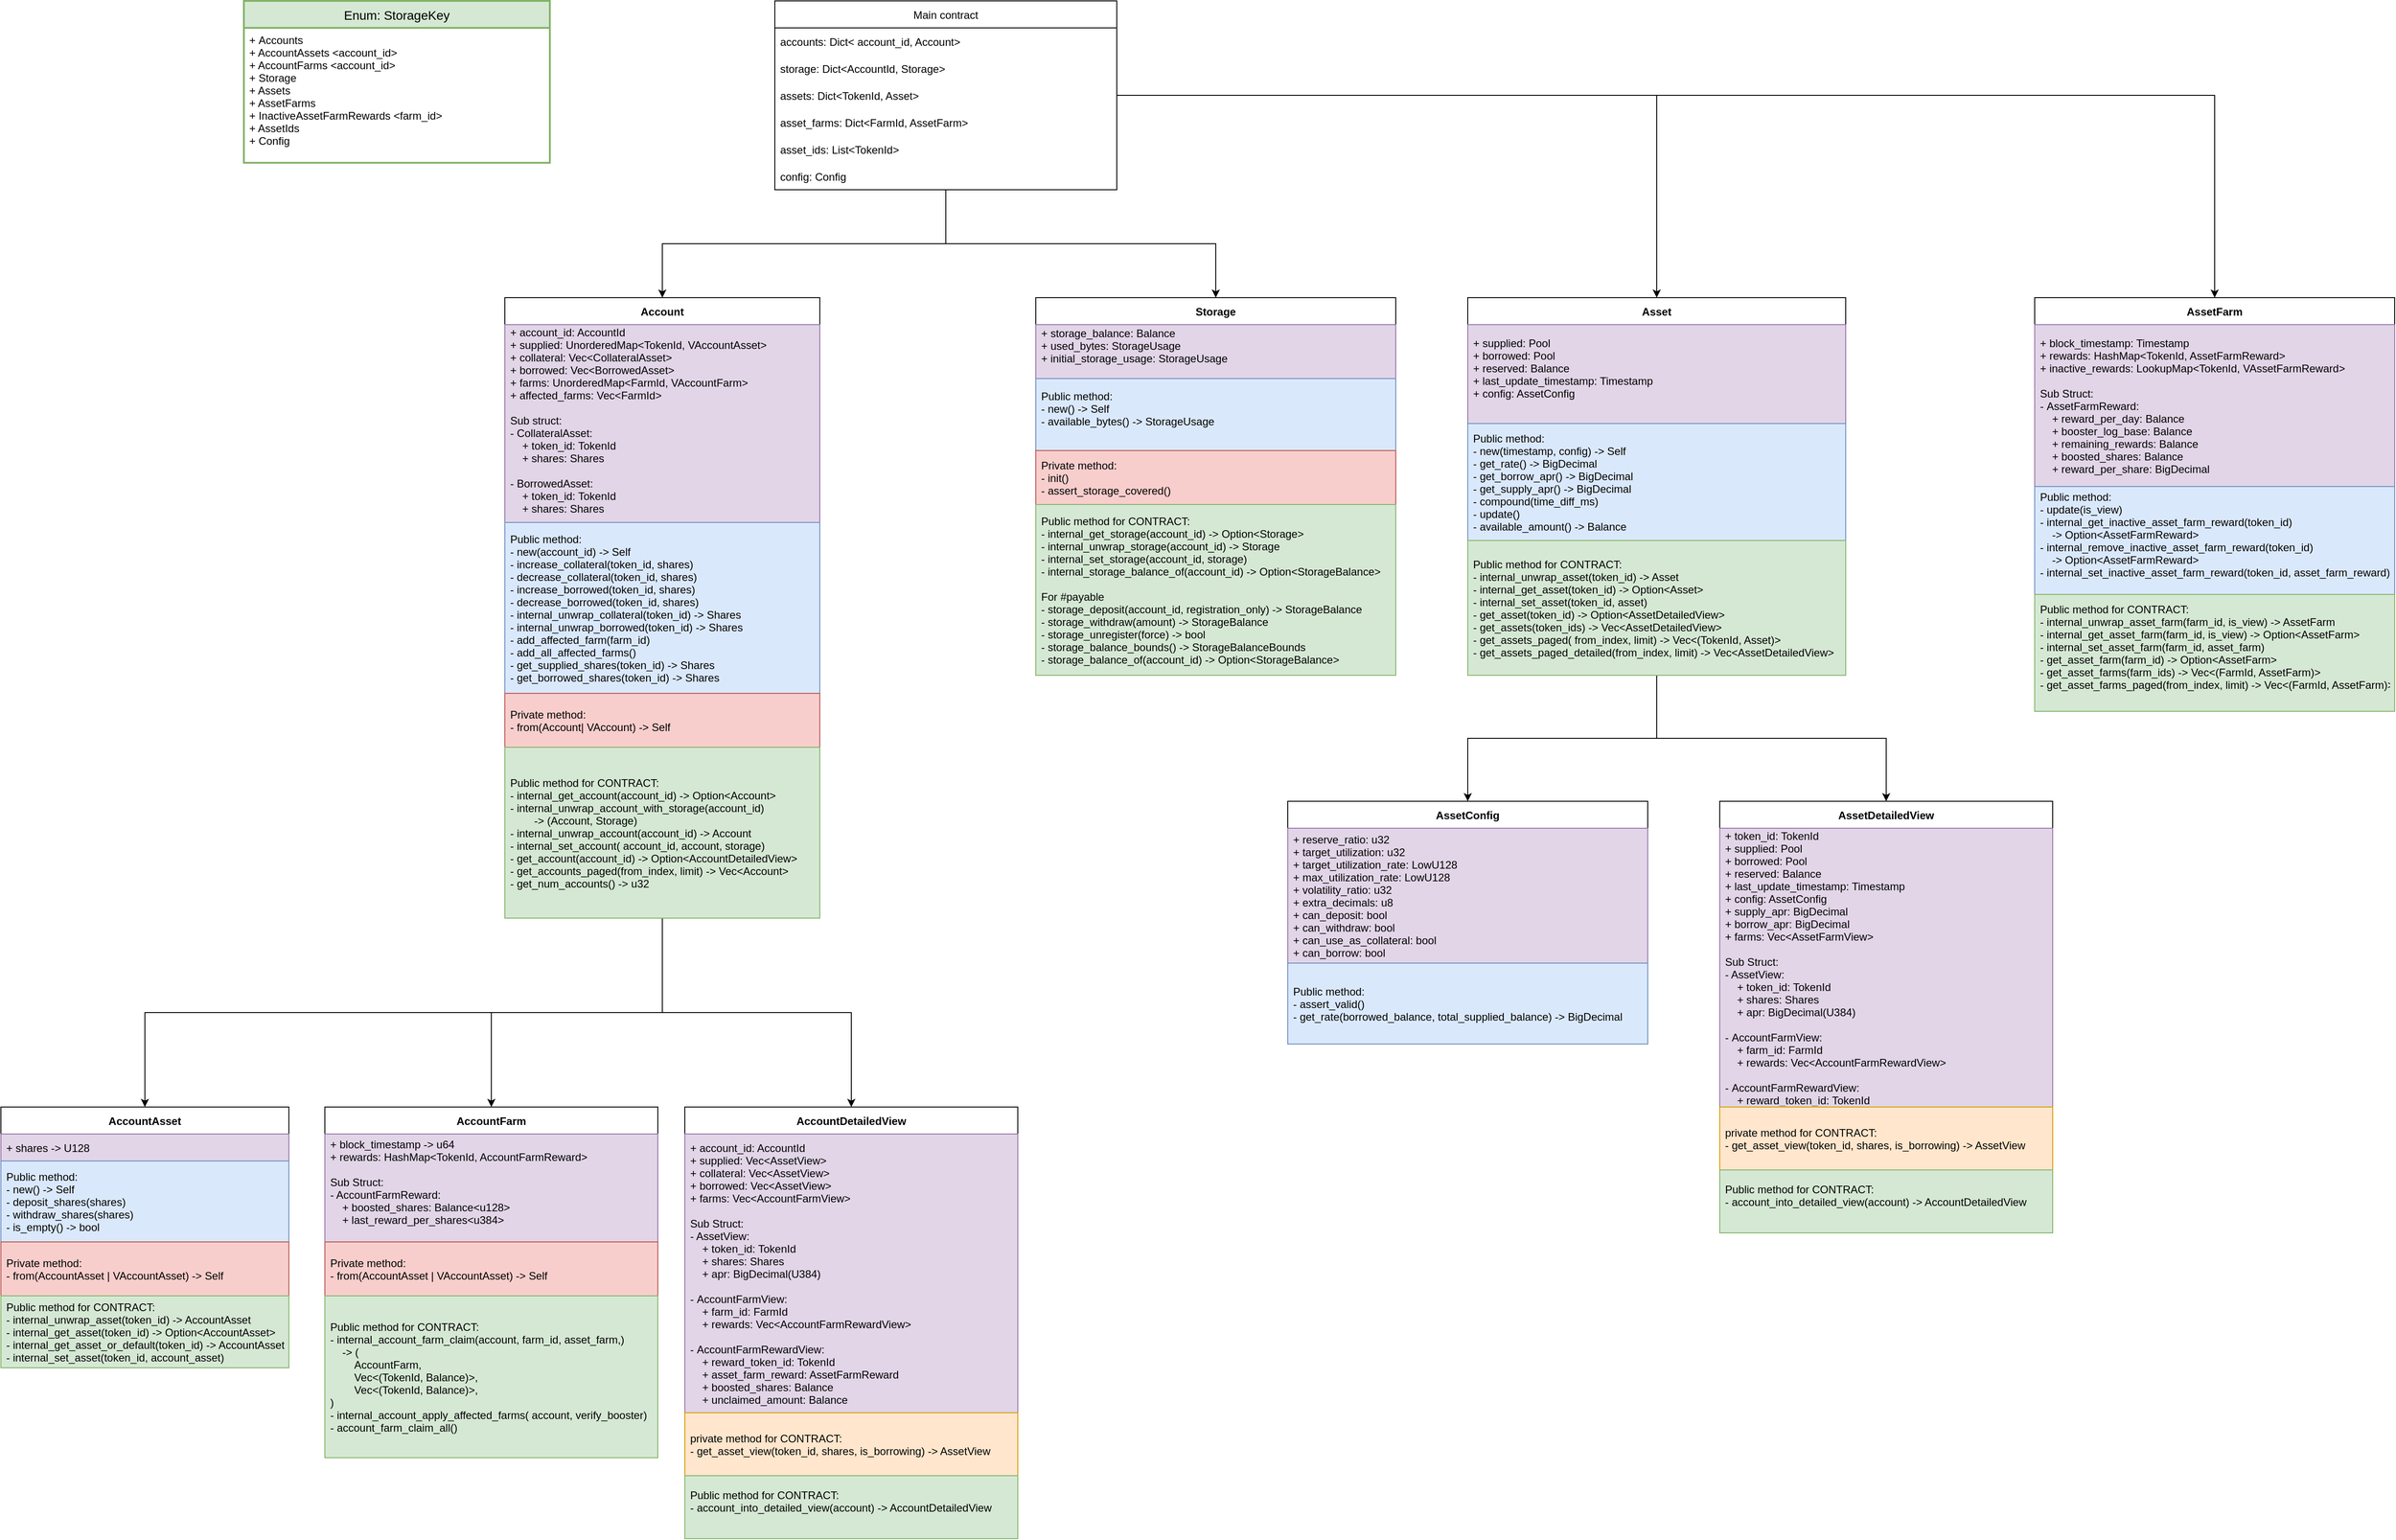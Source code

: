 <mxfile version="16.5.4" type="google" pages="3"><diagram id="OYnWOKMHME1i_3RBS9Qr" name="Model Data"><mxGraphModel dx="1827" dy="557" grid="1" gridSize="10" guides="1" tooltips="1" connect="1" arrows="1" fold="1" page="1" pageScale="1" pageWidth="850" pageHeight="1100" math="0" shadow="0"><root><mxCell id="0"/><mxCell id="1" parent="0"/><mxCell id="OKd8BZvkVD2KPB1rSSKv-5" style="edgeStyle=orthogonalEdgeStyle;rounded=0;orthogonalLoop=1;jettySize=auto;html=1;entryX=0.5;entryY=0;entryDx=0;entryDy=0;" parent="1" source="wKxfXPBpv08XFBQZP5Th-2" target="DfIN3sUalu2HmntEfwqo-28" edge="1"><mxGeometry relative="1" as="geometry"><mxPoint x="200" y="350" as="targetPoint"/></mxGeometry></mxCell><mxCell id="OKd8BZvkVD2KPB1rSSKv-6" style="edgeStyle=orthogonalEdgeStyle;rounded=0;orthogonalLoop=1;jettySize=auto;html=1;entryX=0.5;entryY=0;entryDx=0;entryDy=0;" parent="1" source="wKxfXPBpv08XFBQZP5Th-2" target="DfIN3sUalu2HmntEfwqo-37" edge="1"><mxGeometry relative="1" as="geometry"><mxPoint x="820" y="350" as="targetPoint"/></mxGeometry></mxCell><mxCell id="OKd8BZvkVD2KPB1rSSKv-7" style="edgeStyle=orthogonalEdgeStyle;rounded=0;orthogonalLoop=1;jettySize=auto;html=1;entryX=0.5;entryY=0;entryDx=0;entryDy=0;" parent="1" source="wKxfXPBpv08XFBQZP5Th-2" target="DfIN3sUalu2HmntEfwqo-42" edge="1"><mxGeometry relative="1" as="geometry"><mxPoint x="1310" y="350" as="targetPoint"/></mxGeometry></mxCell><mxCell id="OKd8BZvkVD2KPB1rSSKv-8" style="edgeStyle=orthogonalEdgeStyle;rounded=0;orthogonalLoop=1;jettySize=auto;html=1;entryX=0.5;entryY=0;entryDx=0;entryDy=0;" parent="1" source="wKxfXPBpv08XFBQZP5Th-2" target="DfIN3sUalu2HmntEfwqo-53" edge="1"><mxGeometry relative="1" as="geometry"><mxPoint x="1920.0" y="350" as="targetPoint"/></mxGeometry></mxCell><mxCell id="wKxfXPBpv08XFBQZP5Th-2" value="Main contract" style="swimlane;fontStyle=0;childLayout=stackLayout;horizontal=1;startSize=30;horizontalStack=0;resizeParent=1;resizeParentMax=0;resizeLast=0;collapsible=1;marginBottom=0;" parent="1" vertex="1"><mxGeometry x="310" y="30" width="380" height="210" as="geometry"/></mxCell><mxCell id="wKxfXPBpv08XFBQZP5Th-3" value="accounts: Dict&lt; account_id, Account&gt;" style="text;strokeColor=none;fillColor=none;align=left;verticalAlign=middle;spacingLeft=4;spacingRight=4;overflow=hidden;points=[[0,0.5],[1,0.5]];portConstraint=eastwest;rotatable=0;" parent="wKxfXPBpv08XFBQZP5Th-2" vertex="1"><mxGeometry y="30" width="380" height="30" as="geometry"/></mxCell><mxCell id="wKxfXPBpv08XFBQZP5Th-6" value="storage: Dict&lt;AccountId, Storage&gt;" style="text;strokeColor=none;fillColor=none;align=left;verticalAlign=middle;spacingLeft=4;spacingRight=4;overflow=hidden;points=[[0,0.5],[1,0.5]];portConstraint=eastwest;rotatable=0;" parent="wKxfXPBpv08XFBQZP5Th-2" vertex="1"><mxGeometry y="60" width="380" height="30" as="geometry"/></mxCell><mxCell id="wKxfXPBpv08XFBQZP5Th-7" value="assets: Dict&lt;TokenId, Asset&gt;" style="text;strokeColor=none;fillColor=none;align=left;verticalAlign=middle;spacingLeft=4;spacingRight=4;overflow=hidden;points=[[0,0.5],[1,0.5]];portConstraint=eastwest;rotatable=0;" parent="wKxfXPBpv08XFBQZP5Th-2" vertex="1"><mxGeometry y="90" width="380" height="30" as="geometry"/></mxCell><mxCell id="wKxfXPBpv08XFBQZP5Th-8" value="asset_farms: Dict&lt;FarmId, AssetFarm&gt;" style="text;strokeColor=none;fillColor=none;align=left;verticalAlign=middle;spacingLeft=4;spacingRight=4;overflow=hidden;points=[[0,0.5],[1,0.5]];portConstraint=eastwest;rotatable=0;" parent="wKxfXPBpv08XFBQZP5Th-2" vertex="1"><mxGeometry y="120" width="380" height="30" as="geometry"/></mxCell><mxCell id="wKxfXPBpv08XFBQZP5Th-9" value="asset_ids: List&lt;TokenId&gt;" style="text;strokeColor=none;fillColor=none;align=left;verticalAlign=middle;spacingLeft=4;spacingRight=4;overflow=hidden;points=[[0,0.5],[1,0.5]];portConstraint=eastwest;rotatable=0;" parent="wKxfXPBpv08XFBQZP5Th-2" vertex="1"><mxGeometry y="150" width="380" height="30" as="geometry"/></mxCell><mxCell id="wKxfXPBpv08XFBQZP5Th-10" value="config: Config" style="text;strokeColor=none;fillColor=none;align=left;verticalAlign=middle;spacingLeft=4;spacingRight=4;overflow=hidden;points=[[0,0.5],[1,0.5]];portConstraint=eastwest;rotatable=0;" parent="wKxfXPBpv08XFBQZP5Th-2" vertex="1"><mxGeometry y="180" width="380" height="30" as="geometry"/></mxCell><mxCell id="DfIN3sUalu2HmntEfwqo-1" value="Enum: StorageKey" style="swimlane;childLayout=stackLayout;horizontal=1;startSize=30;horizontalStack=0;rounded=0;fontSize=14;fontStyle=0;strokeWidth=2;resizeParent=0;resizeLast=1;shadow=0;dashed=0;align=center;fillColor=#d5e8d4;strokeColor=#82b366;" parent="1" vertex="1"><mxGeometry x="-280" y="30" width="340" height="180" as="geometry"><mxRectangle x="60" y="40" width="80" height="30" as="alternateBounds"/></mxGeometry></mxCell><mxCell id="DfIN3sUalu2HmntEfwqo-2" value="+ Accounts&#10;+ AccountAssets &lt;account_id&gt;&#10;+ AccountFarms &lt;account_id&gt;&#10;+ Storage&#10;+ Assets&#10;+ AssetFarms&#10;+ InactiveAssetFarmRewards &lt;farm_id&gt;&#10;+ AssetIds&#10;+ Config" style="align=left;strokeColor=none;fillColor=none;spacingLeft=4;fontSize=12;verticalAlign=top;resizable=0;rotatable=0;part=1;" parent="DfIN3sUalu2HmntEfwqo-1" vertex="1"><mxGeometry y="30" width="340" height="150" as="geometry"/></mxCell><mxCell id="DfIN3sUalu2HmntEfwqo-9" value="AccountAsset" style="swimlane;fontStyle=1;childLayout=stackLayout;horizontal=1;startSize=30;horizontalStack=0;resizeParent=1;resizeParentMax=0;resizeLast=0;collapsible=1;marginBottom=0;rounded=0;labelBackgroundColor=none;strokeColor=default;fillColor=none;" parent="1" vertex="1"><mxGeometry x="-550" y="1260" width="320" height="290" as="geometry"><mxRectangle x="-1100" y="260" width="50" height="30" as="alternateBounds"/></mxGeometry></mxCell><mxCell id="DfIN3sUalu2HmntEfwqo-10" value="+ shares -&gt; U128" style="text;strokeColor=#9673a6;fillColor=#e1d5e7;align=left;verticalAlign=middle;spacingLeft=4;spacingRight=4;overflow=hidden;points=[[0,0.5],[1,0.5]];portConstraint=eastwest;rotatable=0;rounded=0;labelBackgroundColor=none;" parent="DfIN3sUalu2HmntEfwqo-9" vertex="1"><mxGeometry y="30" width="320" height="30" as="geometry"/></mxCell><mxCell id="DfIN3sUalu2HmntEfwqo-11" value="Public method:&#10;- new() -&gt; Self&#10;- deposit_shares(shares) &#10;- withdraw_shares(shares)&#10;- is_empty() -&gt; bool" style="text;strokeColor=#6c8ebf;fillColor=#dae8fc;align=left;verticalAlign=middle;spacingLeft=4;spacingRight=4;overflow=hidden;points=[[0,0.5],[1,0.5]];portConstraint=eastwest;rotatable=0;rounded=0;labelBackgroundColor=none;" parent="DfIN3sUalu2HmntEfwqo-9" vertex="1"><mxGeometry y="60" width="320" height="90" as="geometry"/></mxCell><mxCell id="DfIN3sUalu2HmntEfwqo-12" value="Private method:&#10;- from(AccountAsset | VAccountAsset) -&gt; Self" style="text;strokeColor=#b85450;fillColor=#f8cecc;align=left;verticalAlign=middle;spacingLeft=4;spacingRight=4;overflow=hidden;points=[[0,0.5],[1,0.5]];portConstraint=eastwest;rotatable=0;rounded=0;labelBackgroundColor=none;" parent="DfIN3sUalu2HmntEfwqo-9" vertex="1"><mxGeometry y="150" width="320" height="60" as="geometry"/></mxCell><mxCell id="DfIN3sUalu2HmntEfwqo-13" value="Public method for CONTRACT:&#10;- internal_unwrap_asset(token_id) -&gt; AccountAsset&#10;- internal_get_asset(token_id) -&gt; Option&lt;AccountAsset&gt;&#10;- internal_get_asset_or_default(token_id) -&gt; AccountAsset&#10;- internal_set_asset(token_id, account_asset)" style="text;strokeColor=#82b366;fillColor=#d5e8d4;align=left;verticalAlign=middle;spacingLeft=4;spacingRight=4;overflow=hidden;points=[[0,0.5],[1,0.5]];portConstraint=eastwest;rotatable=0;rounded=0;labelBackgroundColor=none;" parent="DfIN3sUalu2HmntEfwqo-9" vertex="1"><mxGeometry y="210" width="320" height="80" as="geometry"/></mxCell><mxCell id="DfIN3sUalu2HmntEfwqo-14" value="AccountFarm" style="swimlane;fontStyle=1;childLayout=stackLayout;horizontal=1;startSize=30;horizontalStack=0;resizeParent=1;resizeParentMax=0;resizeLast=0;collapsible=1;marginBottom=0;rounded=0;labelBackgroundColor=none;strokeColor=default;fillColor=none;" parent="1" vertex="1"><mxGeometry x="-190" y="1260" width="370" height="390" as="geometry"><mxRectangle x="-1100" y="260" width="50" height="30" as="alternateBounds"/></mxGeometry></mxCell><mxCell id="DfIN3sUalu2HmntEfwqo-15" value="+ block_timestamp -&gt; u64&#10;+ rewards: HashMap&lt;TokenId, AccountFarmReward&gt;&#10;&#10;Sub Struct:&#10;- AccountFarmReward:&#10;    + boosted_shares: Balance&lt;u128&gt;&#10;    + last_reward_per_shares&lt;u384&gt;&#10;" style="text;strokeColor=#9673a6;fillColor=#e1d5e7;align=left;verticalAlign=middle;spacingLeft=4;spacingRight=4;overflow=hidden;points=[[0,0.5],[1,0.5]];portConstraint=eastwest;rotatable=0;rounded=0;labelBackgroundColor=none;" parent="DfIN3sUalu2HmntEfwqo-14" vertex="1"><mxGeometry y="30" width="370" height="120" as="geometry"/></mxCell><mxCell id="DfIN3sUalu2HmntEfwqo-17" value="Private method:&#10;- from(AccountAsset | VAccountAsset) -&gt; Self" style="text;strokeColor=#b85450;fillColor=#f8cecc;align=left;verticalAlign=middle;spacingLeft=4;spacingRight=4;overflow=hidden;points=[[0,0.5],[1,0.5]];portConstraint=eastwest;rotatable=0;rounded=0;labelBackgroundColor=none;" parent="DfIN3sUalu2HmntEfwqo-14" vertex="1"><mxGeometry y="150" width="370" height="60" as="geometry"/></mxCell><mxCell id="DfIN3sUalu2HmntEfwqo-18" value="Public method for CONTRACT:&#10;- internal_account_farm_claim(account, farm_id, asset_farm,) &#10;    -&gt; ( &#10;        AccountFarm, &#10;        Vec&lt;(TokenId, Balance)&gt;, &#10;        Vec&lt;(TokenId, Balance)&gt;,&#10;    )&#10;- internal_account_apply_affected_farms( account, verify_booster)&#10;- account_farm_claim_all()" style="text;strokeColor=#82b366;fillColor=#d5e8d4;align=left;verticalAlign=middle;spacingLeft=4;spacingRight=4;overflow=hidden;points=[[0,0.5],[1,0.5]];portConstraint=eastwest;rotatable=0;rounded=0;labelBackgroundColor=none;" parent="DfIN3sUalu2HmntEfwqo-14" vertex="1"><mxGeometry y="210" width="370" height="180" as="geometry"/></mxCell><mxCell id="DfIN3sUalu2HmntEfwqo-20" value="AccountDetailedView" style="swimlane;fontStyle=1;childLayout=stackLayout;horizontal=1;startSize=30;horizontalStack=0;resizeParent=1;resizeParentMax=0;resizeLast=0;collapsible=1;marginBottom=0;rounded=0;labelBackgroundColor=none;strokeColor=default;fillColor=none;" parent="1" vertex="1"><mxGeometry x="210" y="1260" width="370" height="480" as="geometry"><mxRectangle x="-1100" y="260" width="50" height="30" as="alternateBounds"/></mxGeometry></mxCell><mxCell id="DfIN3sUalu2HmntEfwqo-21" value="+ account_id: AccountId&#10;+ supplied: Vec&lt;AssetView&gt;&#10;+ collateral: Vec&lt;AssetView&gt;&#10;+ borrowed: Vec&lt;AssetView&gt;&#10;+ farms: Vec&lt;AccountFarmView&gt;&#10;&#10;Sub Struct:&#10;- AssetView:&#10;    + token_id: TokenId&#10;    + shares: Shares&#10;    + apr: BigDecimal(U384)&#10;&#10;- AccountFarmView:&#10;    + farm_id: FarmId&#10;    + rewards: Vec&lt;AccountFarmRewardView&gt;&#10;&#10;- AccountFarmRewardView:&#10;    + reward_token_id: TokenId&#10;    + asset_farm_reward: AssetFarmReward&#10;    + boosted_shares: Balance&#10;    + unclaimed_amount: Balance" style="text;strokeColor=#9673a6;fillColor=#e1d5e7;align=left;verticalAlign=middle;spacingLeft=4;spacingRight=4;overflow=hidden;points=[[0,0.5],[1,0.5]];portConstraint=eastwest;rotatable=0;rounded=0;labelBackgroundColor=none;" parent="DfIN3sUalu2HmntEfwqo-20" vertex="1"><mxGeometry y="30" width="370" height="310" as="geometry"/></mxCell><mxCell id="DfIN3sUalu2HmntEfwqo-23" value="private method for CONTRACT:&#10;- get_asset_view(token_id, shares, is_borrowing) -&gt; AssetView" style="text;strokeColor=#d79b00;fillColor=#ffe6cc;align=left;verticalAlign=middle;spacingLeft=4;spacingRight=4;overflow=hidden;points=[[0,0.5],[1,0.5]];portConstraint=eastwest;rotatable=0;rounded=0;labelBackgroundColor=none;" parent="DfIN3sUalu2HmntEfwqo-20" vertex="1"><mxGeometry y="340" width="370" height="70" as="geometry"/></mxCell><mxCell id="DfIN3sUalu2HmntEfwqo-24" value="Public method for CONTRACT:&#10;- account_into_detailed_view(account) -&gt; AccountDetailedView&#10;" style="text;strokeColor=#82b366;fillColor=#d5e8d4;align=left;verticalAlign=middle;spacingLeft=4;spacingRight=4;overflow=hidden;points=[[0,0.5],[1,0.5]];portConstraint=eastwest;rotatable=0;rounded=0;labelBackgroundColor=none;" parent="DfIN3sUalu2HmntEfwqo-20" vertex="1"><mxGeometry y="410" width="370" height="70" as="geometry"/></mxCell><mxCell id="DfIN3sUalu2HmntEfwqo-34" style="edgeStyle=orthogonalEdgeStyle;rounded=0;orthogonalLoop=1;jettySize=auto;html=1;exitX=0.5;exitY=1;exitDx=0;exitDy=0;entryX=0.5;entryY=0;entryDx=0;entryDy=0;" parent="1" source="DfIN3sUalu2HmntEfwqo-28" target="DfIN3sUalu2HmntEfwqo-9" edge="1"><mxGeometry relative="1" as="geometry"/></mxCell><mxCell id="DfIN3sUalu2HmntEfwqo-35" style="edgeStyle=orthogonalEdgeStyle;rounded=0;orthogonalLoop=1;jettySize=auto;html=1;exitX=0.5;exitY=1;exitDx=0;exitDy=0;" parent="1" source="DfIN3sUalu2HmntEfwqo-28" target="DfIN3sUalu2HmntEfwqo-14" edge="1"><mxGeometry relative="1" as="geometry"/></mxCell><mxCell id="DfIN3sUalu2HmntEfwqo-36" style="edgeStyle=orthogonalEdgeStyle;rounded=0;orthogonalLoop=1;jettySize=auto;html=1;exitX=0.5;exitY=1;exitDx=0;exitDy=0;" parent="1" source="DfIN3sUalu2HmntEfwqo-28" target="DfIN3sUalu2HmntEfwqo-20" edge="1"><mxGeometry relative="1" as="geometry"/></mxCell><mxCell id="DfIN3sUalu2HmntEfwqo-28" value="Account" style="swimlane;fontStyle=1;childLayout=stackLayout;horizontal=1;startSize=30;horizontalStack=0;resizeParent=1;resizeParentMax=0;resizeLast=0;collapsible=1;marginBottom=0;rounded=0;labelBackgroundColor=none;strokeColor=default;fillColor=none;" parent="1" vertex="1"><mxGeometry x="10" y="360" width="350" height="690" as="geometry"><mxRectangle x="-1100" y="260" width="50" height="30" as="alternateBounds"/></mxGeometry></mxCell><mxCell id="DfIN3sUalu2HmntEfwqo-29" value="+ account_id: AccountId&#10;+ supplied: UnorderedMap&lt;TokenId, VAccountAsset&gt;&#10;+ collateral: Vec&lt;CollateralAsset&gt;&#10;+ borrowed: Vec&lt;BorrowedAsset&gt;&#10;+ farms: UnorderedMap&lt;FarmId, VAccountFarm&gt;&#10;+ affected_farms: Vec&lt;FarmId&gt;&#10;&#10;Sub struct:&#10;- CollateralAsset:&#10;    + token_id: TokenId&#10;    + shares: Shares&#10;&#10;- BorrowedAsset:&#10;    + token_id: TokenId&#10;    + shares: Shares&#10;" style="text;strokeColor=#9673a6;fillColor=#e1d5e7;align=left;verticalAlign=middle;spacingLeft=4;spacingRight=4;overflow=hidden;points=[[0,0.5],[1,0.5]];portConstraint=eastwest;rotatable=0;rounded=0;labelBackgroundColor=none;" parent="DfIN3sUalu2HmntEfwqo-28" vertex="1"><mxGeometry y="30" width="350" height="220" as="geometry"/></mxCell><mxCell id="DfIN3sUalu2HmntEfwqo-30" value="Public method:&#10;- new(account_id) -&gt; Self&#10;- increase_collateral(token_id, shares)&#10;- decrease_collateral(token_id, shares)&#10;- increase_borrowed(token_id, shares)&#10;- decrease_borrowed(token_id, shares)&#10;- internal_unwrap_collateral(token_id) -&gt; Shares&#10;- internal_unwrap_borrowed(token_id) -&gt; Shares&#10;- add_affected_farm(farm_id)&#10;- add_all_affected_farms()&#10;- get_supplied_shares(token_id) -&gt; Shares&#10;- get_borrowed_shares(token_id) -&gt; Shares" style="text;strokeColor=#6c8ebf;fillColor=#dae8fc;align=left;verticalAlign=middle;spacingLeft=4;spacingRight=4;overflow=hidden;points=[[0,0.5],[1,0.5]];portConstraint=eastwest;rotatable=0;rounded=0;labelBackgroundColor=none;" parent="DfIN3sUalu2HmntEfwqo-28" vertex="1"><mxGeometry y="250" width="350" height="190" as="geometry"/></mxCell><mxCell id="DfIN3sUalu2HmntEfwqo-31" value="Private method:&#10;- from(Account| VAccount) -&gt; Self" style="text;strokeColor=#b85450;fillColor=#f8cecc;align=left;verticalAlign=middle;spacingLeft=4;spacingRight=4;overflow=hidden;points=[[0,0.5],[1,0.5]];portConstraint=eastwest;rotatable=0;rounded=0;labelBackgroundColor=none;" parent="DfIN3sUalu2HmntEfwqo-28" vertex="1"><mxGeometry y="440" width="350" height="60" as="geometry"/></mxCell><mxCell id="DfIN3sUalu2HmntEfwqo-32" value="Public method for CONTRACT:&#10;- internal_get_account(account_id) -&gt; Option&lt;Account&gt;&#10;- internal_unwrap_account_with_storage(account_id) &#10;        -&gt; (Account, Storage)&#10;- internal_unwrap_account(account_id) -&gt; Account&#10;- internal_set_account( account_id, account, storage)&#10;- get_account(account_id) -&gt; Option&lt;AccountDetailedView&gt;&#10;- get_accounts_paged(from_index, limit) -&gt; Vec&lt;Account&gt;&#10;- get_num_accounts() -&gt; u32" style="text;strokeColor=#82b366;fillColor=#d5e8d4;align=left;verticalAlign=middle;spacingLeft=4;spacingRight=4;overflow=hidden;points=[[0,0.5],[1,0.5]];portConstraint=eastwest;rotatable=0;rounded=0;labelBackgroundColor=none;" parent="DfIN3sUalu2HmntEfwqo-28" vertex="1"><mxGeometry y="500" width="350" height="190" as="geometry"/></mxCell><mxCell id="DfIN3sUalu2HmntEfwqo-37" value="Storage" style="swimlane;fontStyle=1;childLayout=stackLayout;horizontal=1;startSize=30;horizontalStack=0;resizeParent=1;resizeParentMax=0;resizeLast=0;collapsible=1;marginBottom=0;rounded=0;labelBackgroundColor=none;strokeColor=default;fillColor=none;" parent="1" vertex="1"><mxGeometry x="600" y="360" width="400" height="420" as="geometry"><mxRectangle x="-1100" y="260" width="50" height="30" as="alternateBounds"/></mxGeometry></mxCell><mxCell id="DfIN3sUalu2HmntEfwqo-38" value="+ storage_balance: Balance&#10;+ used_bytes: StorageUsage&#10;+ initial_storage_usage: StorageUsage&#10;" style="text;strokeColor=#9673a6;fillColor=#e1d5e7;align=left;verticalAlign=middle;spacingLeft=4;spacingRight=4;overflow=hidden;points=[[0,0.5],[1,0.5]];portConstraint=eastwest;rotatable=0;rounded=0;labelBackgroundColor=none;" parent="DfIN3sUalu2HmntEfwqo-37" vertex="1"><mxGeometry y="30" width="400" height="60" as="geometry"/></mxCell><mxCell id="DfIN3sUalu2HmntEfwqo-39" value="Public method:&#10;- new() -&gt; Self&#10;- available_bytes() -&gt; StorageUsage &#10;" style="text;strokeColor=#6c8ebf;fillColor=#dae8fc;align=left;verticalAlign=middle;spacingLeft=4;spacingRight=4;overflow=hidden;points=[[0,0.5],[1,0.5]];portConstraint=eastwest;rotatable=0;rounded=0;labelBackgroundColor=none;" parent="DfIN3sUalu2HmntEfwqo-37" vertex="1"><mxGeometry y="90" width="400" height="80" as="geometry"/></mxCell><mxCell id="DfIN3sUalu2HmntEfwqo-40" value="Private method:&#10;- init()&#10;- assert_storage_covered()" style="text;strokeColor=#b85450;fillColor=#f8cecc;align=left;verticalAlign=middle;spacingLeft=4;spacingRight=4;overflow=hidden;points=[[0,0.5],[1,0.5]];portConstraint=eastwest;rotatable=0;rounded=0;labelBackgroundColor=none;" parent="DfIN3sUalu2HmntEfwqo-37" vertex="1"><mxGeometry y="170" width="400" height="60" as="geometry"/></mxCell><mxCell id="DfIN3sUalu2HmntEfwqo-41" value="Public method for CONTRACT:&#10;- internal_get_storage(account_id) -&gt; Option&lt;Storage&gt;&#10;- internal_unwrap_storage(account_id) -&gt; Storage&#10;- internal_set_storage(account_id, storage)&#10;- internal_storage_balance_of(account_id) -&gt; Option&lt;StorageBalance&gt;&#10;&#10;For #payable&#10;- storage_deposit(account_id, registration_only) -&gt; StorageBalance&#10;- storage_withdraw(amount) -&gt; StorageBalance&#10;- storage_unregister(force) -&gt; bool&#10;- storage_balance_bounds() -&gt; StorageBalanceBounds&#10;- storage_balance_of(account_id) -&gt; Option&lt;StorageBalance&gt;" style="text;strokeColor=#82b366;fillColor=#d5e8d4;align=left;verticalAlign=middle;spacingLeft=4;spacingRight=4;overflow=hidden;points=[[0,0.5],[1,0.5]];portConstraint=eastwest;rotatable=0;rounded=0;labelBackgroundColor=none;" parent="DfIN3sUalu2HmntEfwqo-37" vertex="1"><mxGeometry y="230" width="400" height="190" as="geometry"/></mxCell><mxCell id="DfIN3sUalu2HmntEfwqo-52" style="edgeStyle=orthogonalEdgeStyle;rounded=0;orthogonalLoop=1;jettySize=auto;html=1;exitX=0.5;exitY=1;exitDx=0;exitDy=0;entryX=0.5;entryY=0;entryDx=0;entryDy=0;" parent="1" source="DfIN3sUalu2HmntEfwqo-42" target="DfIN3sUalu2HmntEfwqo-47" edge="1"><mxGeometry relative="1" as="geometry"/></mxCell><mxCell id="DfIN3sUalu2HmntEfwqo-62" style="edgeStyle=orthogonalEdgeStyle;rounded=0;orthogonalLoop=1;jettySize=auto;html=1;exitX=0.5;exitY=1;exitDx=0;exitDy=0;entryX=0.5;entryY=0;entryDx=0;entryDy=0;" parent="1" source="DfIN3sUalu2HmntEfwqo-42" target="DfIN3sUalu2HmntEfwqo-58" edge="1"><mxGeometry relative="1" as="geometry"/></mxCell><mxCell id="DfIN3sUalu2HmntEfwqo-42" value="Asset" style="swimlane;fontStyle=1;childLayout=stackLayout;horizontal=1;startSize=30;horizontalStack=0;resizeParent=1;resizeParentMax=0;resizeLast=0;collapsible=1;marginBottom=0;rounded=0;labelBackgroundColor=none;strokeColor=default;fillColor=none;" parent="1" vertex="1"><mxGeometry x="1080" y="360" width="420" height="420" as="geometry"><mxRectangle x="-1100" y="260" width="50" height="30" as="alternateBounds"/></mxGeometry></mxCell><mxCell id="DfIN3sUalu2HmntEfwqo-43" value="+ supplied: Pool&#10;+ borrowed: Pool&#10;+ reserved: Balance&#10;+ last_update_timestamp: Timestamp&#10;+ config: AssetConfig&#10;" style="text;strokeColor=#9673a6;fillColor=#e1d5e7;align=left;verticalAlign=middle;spacingLeft=4;spacingRight=4;overflow=hidden;points=[[0,0.5],[1,0.5]];portConstraint=eastwest;rotatable=0;rounded=0;labelBackgroundColor=none;" parent="DfIN3sUalu2HmntEfwqo-42" vertex="1"><mxGeometry y="30" width="420" height="110" as="geometry"/></mxCell><mxCell id="DfIN3sUalu2HmntEfwqo-44" value="Public method:&#10;- new(timestamp, config) -&gt; Self&#10;- get_rate() -&gt; BigDecimal&#10;- get_borrow_apr() -&gt; BigDecimal&#10;- get_supply_apr() -&gt; BigDecimal&#10;- compound(time_diff_ms)&#10;- update()&#10;- available_amount() -&gt; Balance" style="text;strokeColor=#6c8ebf;fillColor=#dae8fc;align=left;verticalAlign=middle;spacingLeft=4;spacingRight=4;overflow=hidden;points=[[0,0.5],[1,0.5]];portConstraint=eastwest;rotatable=0;rounded=0;labelBackgroundColor=none;" parent="DfIN3sUalu2HmntEfwqo-42" vertex="1"><mxGeometry y="140" width="420" height="130" as="geometry"/></mxCell><mxCell id="DfIN3sUalu2HmntEfwqo-46" value="Public method for CONTRACT:&#10;- internal_unwrap_asset(token_id) -&gt; Asset&#10;- internal_get_asset(token_id) -&gt; Option&lt;Asset&gt;&#10;- internal_set_asset(token_id, asset)&#10;- get_asset(token_id) -&gt; Option&lt;AssetDetailedView&gt;&#10;- get_assets(token_ids) -&gt; Vec&lt;AssetDetailedView&gt;&#10;- get_assets_paged( from_index, limit) -&gt; Vec&lt;(TokenId, Asset)&gt;&#10;- get_assets_paged_detailed(from_index, limit) -&gt; Vec&lt;AssetDetailedView&gt;" style="text;strokeColor=#82b366;fillColor=#d5e8d4;align=left;verticalAlign=middle;spacingLeft=4;spacingRight=4;overflow=hidden;points=[[0,0.5],[1,0.5]];portConstraint=eastwest;rotatable=0;rounded=0;labelBackgroundColor=none;" parent="DfIN3sUalu2HmntEfwqo-42" vertex="1"><mxGeometry y="270" width="420" height="150" as="geometry"/></mxCell><mxCell id="DfIN3sUalu2HmntEfwqo-47" value="AssetConfig" style="swimlane;fontStyle=1;childLayout=stackLayout;horizontal=1;startSize=30;horizontalStack=0;resizeParent=1;resizeParentMax=0;resizeLast=0;collapsible=1;marginBottom=0;rounded=0;labelBackgroundColor=none;strokeColor=default;fillColor=none;" parent="1" vertex="1"><mxGeometry x="880" y="920" width="400" height="270" as="geometry"><mxRectangle x="-1100" y="260" width="50" height="30" as="alternateBounds"/></mxGeometry></mxCell><mxCell id="DfIN3sUalu2HmntEfwqo-48" value="+ reserve_ratio: u32&#10;+ target_utilization: u32&#10;+ target_utilization_rate: LowU128&#10;+ max_utilization_rate: LowU128&#10;+ volatility_ratio: u32&#10;+ extra_decimals: u8&#10;+ can_deposit: bool&#10;+ can_withdraw: bool&#10;+ can_use_as_collateral: bool&#10;+ can_borrow: bool" style="text;strokeColor=#9673a6;fillColor=#e1d5e7;align=left;verticalAlign=middle;spacingLeft=4;spacingRight=4;overflow=hidden;points=[[0,0.5],[1,0.5]];portConstraint=eastwest;rotatable=0;rounded=0;labelBackgroundColor=none;" parent="DfIN3sUalu2HmntEfwqo-47" vertex="1"><mxGeometry y="30" width="400" height="150" as="geometry"/></mxCell><mxCell id="DfIN3sUalu2HmntEfwqo-49" value="Public method:&#10;- assert_valid()&#10;- get_rate(borrowed_balance, total_supplied_balance) -&gt; BigDecimal" style="text;strokeColor=#6c8ebf;fillColor=#dae8fc;align=left;verticalAlign=middle;spacingLeft=4;spacingRight=4;overflow=hidden;points=[[0,0.5],[1,0.5]];portConstraint=eastwest;rotatable=0;rounded=0;labelBackgroundColor=none;" parent="DfIN3sUalu2HmntEfwqo-47" vertex="1"><mxGeometry y="180" width="400" height="90" as="geometry"/></mxCell><mxCell id="DfIN3sUalu2HmntEfwqo-53" value="AssetFarm" style="swimlane;fontStyle=1;childLayout=stackLayout;horizontal=1;startSize=30;horizontalStack=0;resizeParent=1;resizeParentMax=0;resizeLast=0;collapsible=1;marginBottom=0;rounded=0;labelBackgroundColor=none;strokeColor=default;fillColor=none;" parent="1" vertex="1"><mxGeometry x="1710" y="360" width="400" height="460" as="geometry"><mxRectangle x="-1100" y="260" width="50" height="30" as="alternateBounds"/></mxGeometry></mxCell><mxCell id="DfIN3sUalu2HmntEfwqo-54" value="+ block_timestamp: Timestamp&#10;+ rewards: HashMap&lt;TokenId, AssetFarmReward&gt;&#10;+ inactive_rewards: LookupMap&lt;TokenId, VAssetFarmReward&gt;&#10;&#10;Sub Struct:&#10;- AssetFarmReward:&#10;    + reward_per_day: Balance&#10;    + booster_log_base: Balance&#10;    + remaining_rewards: Balance&#10;    + boosted_shares: Balance&#10;    + reward_per_share: BigDecimal" style="text;strokeColor=#9673a6;fillColor=#e1d5e7;align=left;verticalAlign=middle;spacingLeft=4;spacingRight=4;overflow=hidden;points=[[0,0.5],[1,0.5]];portConstraint=eastwest;rotatable=0;rounded=0;labelBackgroundColor=none;" parent="DfIN3sUalu2HmntEfwqo-53" vertex="1"><mxGeometry y="30" width="400" height="180" as="geometry"/></mxCell><mxCell id="DfIN3sUalu2HmntEfwqo-55" value="Public method:&#10;- update(is_view)&#10;- internal_get_inactive_asset_farm_reward(token_id) &#10;    -&gt; Option&lt;AssetFarmReward&gt;&#10;- internal_remove_inactive_asset_farm_reward(token_id) &#10;    -&gt; Option&lt;AssetFarmReward&gt;&#10;- internal_set_inactive_asset_farm_reward(token_id, asset_farm_reward)&#10;" style="text;strokeColor=#6c8ebf;fillColor=#dae8fc;align=left;verticalAlign=middle;spacingLeft=4;spacingRight=4;overflow=hidden;points=[[0,0.5],[1,0.5]];portConstraint=eastwest;rotatable=0;rounded=0;labelBackgroundColor=none;" parent="DfIN3sUalu2HmntEfwqo-53" vertex="1"><mxGeometry y="210" width="400" height="120" as="geometry"/></mxCell><mxCell id="DfIN3sUalu2HmntEfwqo-57" value="Public method for CONTRACT:&#10;- internal_unwrap_asset_farm(farm_id, is_view) -&gt; AssetFarm&#10;- internal_get_asset_farm(farm_id, is_view) -&gt; Option&lt;AssetFarm&gt;&#10;- internal_set_asset_farm(farm_id, asset_farm)&#10;- get_asset_farm(farm_id) -&gt; Option&lt;AssetFarm&gt;&#10;- get_asset_farms(farm_ids) -&gt; Vec&lt;(FarmId, AssetFarm)&gt;&#10;- get_asset_farms_paged(from_index, limit) -&gt; Vec&lt;(FarmId, AssetFarm)&gt;&#10;" style="text;strokeColor=#82b366;fillColor=#d5e8d4;align=left;verticalAlign=middle;spacingLeft=4;spacingRight=4;overflow=hidden;points=[[0,0.5],[1,0.5]];portConstraint=eastwest;rotatable=0;rounded=0;labelBackgroundColor=none;" parent="DfIN3sUalu2HmntEfwqo-53" vertex="1"><mxGeometry y="330" width="400" height="130" as="geometry"/></mxCell><mxCell id="DfIN3sUalu2HmntEfwqo-58" value="AssetDetailedView" style="swimlane;fontStyle=1;childLayout=stackLayout;horizontal=1;startSize=30;horizontalStack=0;resizeParent=1;resizeParentMax=0;resizeLast=0;collapsible=1;marginBottom=0;rounded=0;labelBackgroundColor=none;strokeColor=default;fillColor=none;" parent="1" vertex="1"><mxGeometry x="1360" y="920" width="370" height="480" as="geometry"><mxRectangle x="-1100" y="260" width="50" height="30" as="alternateBounds"/></mxGeometry></mxCell><mxCell id="DfIN3sUalu2HmntEfwqo-59" value="+ token_id: TokenId&#10;+ supplied: Pool&#10;+ borrowed: Pool&#10;+ reserved: Balance&#10;+ last_update_timestamp: Timestamp&#10;+ config: AssetConfig&#10;+ supply_apr: BigDecimal&#10;+ borrow_apr: BigDecimal&#10;+ farms: Vec&lt;AssetFarmView&gt;&#10;&#10;Sub Struct:&#10;- AssetView:&#10;    + token_id: TokenId&#10;    + shares: Shares&#10;    + apr: BigDecimal(U384)&#10;&#10;- AccountFarmView:&#10;    + farm_id: FarmId&#10;    + rewards: Vec&lt;AccountFarmRewardView&gt;&#10;&#10;- AccountFarmRewardView:&#10;    + reward_token_id: TokenId&#10;    + asset_farm_reward: AssetFarmReward&#10;    + boosted_shares: Balance&#10;    + unclaimed_amount: Balance" style="text;strokeColor=#9673a6;fillColor=#e1d5e7;align=left;verticalAlign=middle;spacingLeft=4;spacingRight=4;overflow=hidden;points=[[0,0.5],[1,0.5]];portConstraint=eastwest;rotatable=0;rounded=0;labelBackgroundColor=none;" parent="DfIN3sUalu2HmntEfwqo-58" vertex="1"><mxGeometry y="30" width="370" height="310" as="geometry"/></mxCell><mxCell id="DfIN3sUalu2HmntEfwqo-60" value="private method for CONTRACT:&#10;- get_asset_view(token_id, shares, is_borrowing) -&gt; AssetView" style="text;strokeColor=#d79b00;fillColor=#ffe6cc;align=left;verticalAlign=middle;spacingLeft=4;spacingRight=4;overflow=hidden;points=[[0,0.5],[1,0.5]];portConstraint=eastwest;rotatable=0;rounded=0;labelBackgroundColor=none;" parent="DfIN3sUalu2HmntEfwqo-58" vertex="1"><mxGeometry y="340" width="370" height="70" as="geometry"/></mxCell><mxCell id="DfIN3sUalu2HmntEfwqo-61" value="Public method for CONTRACT:&#10;- account_into_detailed_view(account) -&gt; AccountDetailedView&#10;" style="text;strokeColor=#82b366;fillColor=#d5e8d4;align=left;verticalAlign=middle;spacingLeft=4;spacingRight=4;overflow=hidden;points=[[0,0.5],[1,0.5]];portConstraint=eastwest;rotatable=0;rounded=0;labelBackgroundColor=none;" parent="DfIN3sUalu2HmntEfwqo-58" vertex="1"><mxGeometry y="410" width="370" height="70" as="geometry"/></mxCell></root></mxGraphModel></diagram><diagram id="KzAoEBhKoovqGeBPPgS7" name="Deposit"><mxGraphModel dx="1827" dy="1692" grid="1" gridSize="10" guides="1" tooltips="1" connect="1" arrows="1" fold="1" page="1" pageScale="1" pageWidth="850" pageHeight="1100" math="0" shadow="0"><root><mxCell id="d1jR-CyYUrfE0CLkGOOq-0"/><mxCell id="d1jR-CyYUrfE0CLkGOOq-1" parent="d1jR-CyYUrfE0CLkGOOq-0"/><mxCell id="d1jR-CyYUrfE0CLkGOOq-2" value="FRONTEND" style="rounded=1;whiteSpace=wrap;html=1;fontStyle=1;fillColor=#dae8fc;strokeColor=#6c8ebf;" parent="d1jR-CyYUrfE0CLkGOOq-1" vertex="1"><mxGeometry x="280" y="60" width="120" height="60" as="geometry"/></mxCell><mxCell id="d1jR-CyYUrfE0CLkGOOq-3" value="NEARLEND Contract" style="rounded=1;whiteSpace=wrap;html=1;fontStyle=1;fillColor=#f8cecc;strokeColor=#b85450;" parent="d1jR-CyYUrfE0CLkGOOq-1" vertex="1"><mxGeometry x="790" y="60" width="120" height="60" as="geometry"/></mxCell><mxCell id="d1jR-CyYUrfE0CLkGOOq-4" value="" style="endArrow=none;dashed=1;html=1;rounded=0;entryX=0.5;entryY=1;entryDx=0;entryDy=0;startArrow=none;strokeWidth=3;" parent="d1jR-CyYUrfE0CLkGOOq-1" source="d1jR-CyYUrfE0CLkGOOq-7" target="d1jR-CyYUrfE0CLkGOOq-2" edge="1"><mxGeometry width="50" height="50" relative="1" as="geometry"><mxPoint x="340" y="730.8" as="sourcePoint"/><mxPoint x="380" y="120" as="targetPoint"/></mxGeometry></mxCell><mxCell id="d1jR-CyYUrfE0CLkGOOq-5" value="" style="endArrow=none;dashed=1;html=1;rounded=0;entryX=0.5;entryY=1;entryDx=0;entryDy=0;strokeWidth=3;" parent="d1jR-CyYUrfE0CLkGOOq-1" target="d1jR-CyYUrfE0CLkGOOq-3" edge="1"><mxGeometry width="50" height="50" relative="1" as="geometry"><mxPoint x="850" y="1686.762" as="sourcePoint"/><mxPoint x="650" y="120" as="targetPoint"/></mxGeometry></mxCell><mxCell id="d1jR-CyYUrfE0CLkGOOq-6" value="&lt;b&gt;&lt;font style=&quot;font-size: 28px&quot;&gt;DEPOSIT&lt;/font&gt;&lt;/b&gt;" style="text;html=1;align=center;verticalAlign=middle;resizable=0;points=[];autosize=1;strokeColor=none;fillColor=none;" parent="d1jR-CyYUrfE0CLkGOOq-1" vertex="1"><mxGeometry x="400" y="-30" width="140" height="30" as="geometry"/></mxCell><mxCell id="d1jR-CyYUrfE0CLkGOOq-7" value="" style="html=1;points=[];perimeter=orthogonalPerimeter;fontSize=28;fillColor=#e1d5e7;strokeColor=#9673a6;" parent="d1jR-CyYUrfE0CLkGOOq-1" vertex="1"><mxGeometry x="330" y="160" width="10" height="80" as="geometry"/></mxCell><mxCell id="d1jR-CyYUrfE0CLkGOOq-8" value="" style="endArrow=none;dashed=1;html=1;rounded=0;entryX=0.957;entryY=1.001;entryDx=0;entryDy=0;entryPerimeter=0;strokeWidth=3;" parent="d1jR-CyYUrfE0CLkGOOq-1" target="d1jR-CyYUrfE0CLkGOOq-7" edge="1"><mxGeometry width="50" height="50" relative="1" as="geometry"><mxPoint x="340" y="1760" as="sourcePoint"/><mxPoint x="340" y="120" as="targetPoint"/></mxGeometry></mxCell><mxCell id="d1jR-CyYUrfE0CLkGOOq-10" value="" style="endArrow=open;endFill=1;endSize=12;html=1;rounded=0;fontSize=12;" parent="d1jR-CyYUrfE0CLkGOOq-1" edge="1"><mxGeometry width="160" relative="1" as="geometry"><mxPoint x="340" y="240" as="sourcePoint"/><mxPoint x="850" y="240" as="targetPoint"/></mxGeometry></mxCell><mxCell id="d1jR-CyYUrfE0CLkGOOq-11" value="&lt;span style=&quot;color: rgb(0, 0, 0); font-family: helvetica; font-size: 12px; font-style: normal; font-weight: 400; letter-spacing: normal; text-align: left; text-indent: 0px; text-transform: none; word-spacing: 0px; display: inline; float: none;&quot;&gt;B1: Click vào App trên menu&lt;/span&gt;" style="text;whiteSpace=wrap;html=1;fontSize=12;labelBackgroundColor=none;fillColor=#f5f5f5;fontColor=#333333;strokeColor=#666666;" parent="d1jR-CyYUrfE0CLkGOOq-1" vertex="1"><mxGeometry x="120" y="170" width="180" height="30" as="geometry"/></mxCell><mxCell id="d1jR-CyYUrfE0CLkGOOq-12" value="&lt;br style=&quot;color: rgb(0 , 0 , 0) ; font-family: &amp;#34;helvetica&amp;#34; ; font-size: 12px ; font-style: normal ; font-weight: 400 ; letter-spacing: normal ; text-align: left ; text-indent: 0px ; text-transform: none ; word-spacing: 0px ; background-color: rgb(248 , 249 , 250)&quot;&gt;&lt;span style=&quot;color: rgb(0 , 0 , 0) ; font-family: &amp;#34;helvetica&amp;#34; ; font-size: 12px ; font-style: normal ; font-weight: 400 ; letter-spacing: normal ; text-align: left ; text-indent: 0px ; text-transform: none ; word-spacing: 0px ; background-color: rgb(248 , 249 , 250) ; display: inline ; float: none&quot;&gt;B2: Get list danh sách các token&lt;/span&gt;" style="text;whiteSpace=wrap;html=1;fontSize=12;fillColor=#f5f5f5;fontColor=#333333;strokeColor=#666666;" parent="d1jR-CyYUrfE0CLkGOOq-1" vertex="1"><mxGeometry x="120" y="190" width="180" height="40" as="geometry"/></mxCell><mxCell id="d1jR-CyYUrfE0CLkGOOq-13" value="&lt;span style=&quot;color: rgb(212, 212, 212); font-family: &amp;quot;droid sans mono&amp;quot;, &amp;quot;monospace&amp;quot;, monospace, &amp;quot;droid sans fallback&amp;quot;; font-size: 12px; font-style: normal; font-weight: 400; letter-spacing: normal; text-align: left; text-indent: 0px; text-transform: none; word-spacing: 0px; background-color: rgb(30, 30, 30); display: inline; float: none;&quot;&gt;get_assets_paged(from_index, limit)&lt;/span&gt;" style="text;whiteSpace=wrap;html=1;fontSize=12;" parent="d1jR-CyYUrfE0CLkGOOq-1" vertex="1"><mxGeometry x="440" y="210" width="270" height="30" as="geometry"/></mxCell><mxCell id="d1jR-CyYUrfE0CLkGOOq-14" value="" style="html=1;points=[];perimeter=orthogonalPerimeter;fontSize=28;fillColor=#e1d5e7;strokeColor=#9673a6;" parent="d1jR-CyYUrfE0CLkGOOq-1" vertex="1"><mxGeometry x="850" y="250" width="10" height="90" as="geometry"/></mxCell><mxCell id="d1jR-CyYUrfE0CLkGOOq-16" value="&lt;div style=&quot;color: rgb(212 , 212 , 212) ; background-color: rgb(30 , 30 , 30) ; font-family: &amp;#34;droid sans mono&amp;#34; , &amp;#34;monospace&amp;#34; , monospace , &amp;#34;droid sans fallback&amp;#34; ; font-weight: normal ; font-size: 8px ; line-height: 19px&quot;&gt;&lt;div style=&quot;font-size: 8px&quot;&gt;&lt;br&gt;&lt;/div&gt;&lt;/div&gt;" style="text;html=1;fontSize=8;whiteSpace=wrap;spacing=0;" parent="d1jR-CyYUrfE0CLkGOOq-1" vertex="1"><mxGeometry x="-750" y="600" width="400" height="440" as="geometry"/></mxCell><mxCell id="d1jR-CyYUrfE0CLkGOOq-20" value="Collect data asset theo định dạng&amp;nbsp;&lt;br&gt;Vec&amp;lt;TokenId, Asset&amp;gt;" style="text;html=1;align=left;verticalAlign=middle;resizable=0;points=[];autosize=1;strokeColor=#666666;fillColor=#f5f5f5;fontSize=10;fontColor=#333333;" parent="d1jR-CyYUrfE0CLkGOOq-1" vertex="1"><mxGeometry x="870" y="275" width="170" height="30" as="geometry"/></mxCell><mxCell id="d1jR-CyYUrfE0CLkGOOq-21" value="" style="endArrow=open;endFill=1;endSize=12;html=1;rounded=0;fontSize=10;exitX=-0.043;exitY=1.033;exitDx=0;exitDy=0;exitPerimeter=0;" parent="d1jR-CyYUrfE0CLkGOOq-1" source="d1jR-CyYUrfE0CLkGOOq-14" edge="1"><mxGeometry width="160" relative="1" as="geometry"><mxPoint x="610" y="370" as="sourcePoint"/><mxPoint x="340" y="343" as="targetPoint"/></mxGeometry></mxCell><mxCell id="d1jR-CyYUrfE0CLkGOOq-22" value="Response get assets paged" style="text;html=1;align=center;verticalAlign=middle;resizable=0;points=[];autosize=1;strokeColor=#6c8ebf;fillColor=#dae8fc;fontSize=10;fontStyle=1" parent="d1jR-CyYUrfE0CLkGOOq-1" vertex="1"><mxGeometry x="485" y="320" width="150" height="20" as="geometry"/></mxCell><mxCell id="d1jR-CyYUrfE0CLkGOOq-23" value="Bước 3: Frontend nhận được &lt;br&gt;list asset token và hiển thị" style="text;html=1;align=left;verticalAlign=middle;resizable=0;points=[];autosize=1;strokeColor=#666666;fillColor=#f5f5f5;fontSize=12;fontColor=#333333;" parent="d1jR-CyYUrfE0CLkGOOq-1" vertex="1"><mxGeometry x="120" y="330" width="170" height="30" as="geometry"/></mxCell><mxCell id="d1jR-CyYUrfE0CLkGOOq-24" value="" style="html=1;points=[];perimeter=orthogonalPerimeter;fontSize=28;fillColor=#e1d5e7;strokeColor=#9673a6;" parent="d1jR-CyYUrfE0CLkGOOq-1" vertex="1"><mxGeometry x="330" y="350" width="10" height="200" as="geometry"/></mxCell><mxCell id="d1jR-CyYUrfE0CLkGOOq-25" value="Actor" style="shape=umlActor;verticalLabelPosition=bottom;verticalAlign=top;html=1;labelBorderColor=none;fontSize=12;fillColor=#f8cecc;strokeColor=#b85450;" parent="d1jR-CyYUrfE0CLkGOOq-1" vertex="1"><mxGeometry x="-40" y="55" width="30" height="60" as="geometry"/></mxCell><mxCell id="d1jR-CyYUrfE0CLkGOOq-26" value="" style="endArrow=none;dashed=1;html=1;rounded=0;entryX=0.957;entryY=1.001;entryDx=0;entryDy=0;entryPerimeter=0;strokeWidth=3;" parent="d1jR-CyYUrfE0CLkGOOq-1" edge="1"><mxGeometry width="50" height="50" relative="1" as="geometry"><mxPoint x="-20" y="1770" as="sourcePoint"/><mxPoint x="-26.0" y="140.0" as="targetPoint"/></mxGeometry></mxCell><mxCell id="d1jR-CyYUrfE0CLkGOOq-27" value="Click deposit" style="endArrow=block;endSize=16;endFill=0;html=1;rounded=0;fontSize=12;" parent="d1jR-CyYUrfE0CLkGOOq-1" edge="1"><mxGeometry width="160" relative="1" as="geometry"><mxPoint x="-20" y="410" as="sourcePoint"/><mxPoint x="320" y="410" as="targetPoint"/></mxGeometry></mxCell><mxCell id="d1jR-CyYUrfE0CLkGOOq-28" value="Bước 4: Hiển thị hộp dialog và&lt;br&gt;user thực hiện nhập input muốn&amp;nbsp;&lt;br&gt;deposit:&lt;br&gt;&lt;span style=&quot;color: rgb(0 , 0 , 0)&quot;&gt;- Tính input % chọn trên tổng account đang có&lt;/span&gt;&lt;br style=&quot;color: rgb(0 , 0 , 0)&quot;&gt;&lt;span style=&quot;color: rgb(0 , 0 , 0)&quot;&gt;- Lựa chọn option collateral&amp;nbsp;&lt;/span&gt;" style="text;html=1;align=left;verticalAlign=middle;resizable=0;points=[];autosize=1;strokeColor=#666666;fillColor=#f5f5f5;fontSize=12;fontColor=#333333;" parent="d1jR-CyYUrfE0CLkGOOq-1" vertex="1"><mxGeometry x="60" y="440" width="260" height="80" as="geometry"/></mxCell><mxCell id="d1jR-CyYUrfE0CLkGOOq-29" value="Click RUN deposit" style="endArrow=block;endSize=16;endFill=0;html=1;rounded=0;fontSize=12;" parent="d1jR-CyYUrfE0CLkGOOq-1" edge="1"><mxGeometry width="160" relative="1" as="geometry"><mxPoint x="-20.0" y="560" as="sourcePoint"/><mxPoint x="320.0" y="560" as="targetPoint"/><Array as="points"><mxPoint x="160" y="560"/></Array></mxGeometry></mxCell><mxCell id="d1jR-CyYUrfE0CLkGOOq-30" value="" style="endArrow=open;endFill=1;endSize=12;html=1;rounded=0;fontSize=12;" parent="d1jR-CyYUrfE0CLkGOOq-1" edge="1"><mxGeometry width="160" relative="1" as="geometry"><mxPoint x="340" y="560" as="sourcePoint"/><mxPoint x="1210" y="560" as="targetPoint"/></mxGeometry></mxCell><mxCell id="d1jR-CyYUrfE0CLkGOOq-33" value="&lt;div style=&quot;color: rgb(212 , 212 , 212) ; background-color: rgb(30 , 30 , 30) ; font-family: &amp;#34;droid sans mono&amp;#34; , &amp;#34;monospace&amp;#34; , monospace , &amp;#34;droid sans fallback&amp;#34; ; font-weight: normal ; font-size: 10px ; line-height: 19px&quot;&gt;&lt;div style=&quot;font-size: 10px&quot;&gt;&lt;span style=&quot;color: rgb(212 , 212 , 212) ; font-size: 10px&quot;&gt;ft_transfer_call(&lt;/span&gt;&lt;span style=&quot;color: rgb(206 , 145 , 120)&quot;&gt;receiver_id,&amp;nbsp;&lt;/span&gt;&lt;span style=&quot;color: rgb(206 , 145 , 120)&quot;&gt;amount,&amp;nbsp;&lt;/span&gt;&lt;span style=&quot;color: rgb(206 , 145 , 120)&quot;&gt;msg)&lt;/span&gt;&lt;/div&gt;&lt;/div&gt;" style="text;whiteSpace=wrap;html=1;fontSize=10;" parent="d1jR-CyYUrfE0CLkGOOq-1" vertex="1"><mxGeometry x="425" y="530" width="265" height="30" as="geometry"/></mxCell><mxCell id="d1jR-CyYUrfE0CLkGOOq-34" value="" style="html=1;points=[];perimeter=orthogonalPerimeter;fontSize=28;fillColor=#e1d5e7;strokeColor=#9673a6;" parent="d1jR-CyYUrfE0CLkGOOq-1" vertex="1"><mxGeometry x="1220" y="560" width="10" height="130" as="geometry"/></mxCell><mxCell id="L81L2fc2vMjBWCKcnB8t-0" value="Messages" style="shape=table;startSize=20;container=1;collapsible=0;childLayout=tableLayout;fontStyle=1;align=center;" parent="d1jR-CyYUrfE0CLkGOOq-1" vertex="1"><mxGeometry x="-840" y="75" width="620.0" height="315" as="geometry"/></mxCell><mxCell id="L81L2fc2vMjBWCKcnB8t-1" value="" style="shape=tableRow;horizontal=0;startSize=0;swimlaneHead=0;swimlaneBody=0;top=0;left=0;bottom=0;right=0;collapsible=0;dropTarget=0;fillColor=none;points=[[0,0.5],[1,0.5]];portConstraint=eastwest;" parent="L81L2fc2vMjBWCKcnB8t-0" vertex="1"><mxGeometry y="20" width="620.0" height="295" as="geometry"/></mxCell><mxCell id="L81L2fc2vMjBWCKcnB8t-2" value="Response:&lt;br&gt;get_asset_paged" style="shape=partialRectangle;html=1;whiteSpace=wrap;connectable=0;overflow=hidden;top=0;left=0;bottom=0;right=0;pointerEvents=1;align=left;labelBackgroundColor=none;fontStyle=1" parent="L81L2fc2vMjBWCKcnB8t-1" vertex="1"><mxGeometry width="130" height="295" as="geometry"><mxRectangle width="130" height="295" as="alternateBounds"/></mxGeometry></mxCell><mxCell id="L81L2fc2vMjBWCKcnB8t-3" value="&lt;div style=&quot;font-size: 10px;&quot;&gt;[&lt;/div&gt;&lt;div style=&quot;font-size: 10px;&quot;&gt;&amp;nbsp; [&lt;/div&gt;&lt;div style=&quot;font-size: 10px;&quot;&gt;&amp;nbsp; &amp;nbsp; 'aurorax.testnet',&lt;/div&gt;&lt;div style=&quot;font-size: 10px;&quot;&gt;&amp;nbsp; &amp;nbsp; {&lt;/div&gt;&lt;div style=&quot;font-size: 10px;&quot;&gt;&amp;nbsp; &amp;nbsp; &amp;nbsp; supplied: { shares: '0', balance: '0' },&lt;/div&gt;&lt;div style=&quot;font-size: 10px;&quot;&gt;&amp;nbsp; &amp;nbsp; &amp;nbsp; borrowed: { shares: '0', balance: '0' },&lt;/div&gt;&lt;div style=&quot;font-size: 10px;&quot;&gt;&amp;nbsp; &amp;nbsp; &amp;nbsp; reserved: '0',&lt;/div&gt;&lt;div style=&quot;font-size: 10px;&quot;&gt;&amp;nbsp; &amp;nbsp; &amp;nbsp; last_update_timestamp: '1644250066933498141',&lt;/div&gt;&lt;div style=&quot;font-size: 10px;&quot;&gt;&amp;nbsp; &amp;nbsp; &amp;nbsp; config: {&lt;/div&gt;&lt;div style=&quot;font-size: 10px;&quot;&gt;&amp;nbsp; &amp;nbsp; &amp;nbsp; &amp;nbsp; &amp;nbsp;reserve_ratio: 2500,&lt;/div&gt;&lt;div style=&quot;font-size: 10px;&quot;&gt;&amp;nbsp; &amp;nbsp; &amp;nbsp; &amp;nbsp; &amp;nbsp;target_utilization: 8000,&lt;/div&gt;&lt;div style=&quot;font-size: 10px;&quot;&gt;&amp;nbsp; &amp;nbsp; &amp;nbsp; &amp;nbsp; &amp;nbsp;target_utilization_rate: '1000000000008319516250272147',&lt;/div&gt;&lt;div style=&quot;font-size: 10px;&quot;&gt;&amp;nbsp; &amp;nbsp; &amp;nbsp; &amp;nbsp; &amp;nbsp;max_utilization_rate: '1000000000039724853136740579',&lt;/div&gt;&lt;div style=&quot;font-size: 10px;&quot;&gt;&amp;nbsp; &amp;nbsp; &amp;nbsp; &amp;nbsp; &amp;nbsp;volatility_ratio: 2000,&lt;/div&gt;&lt;div style=&quot;font-size: 10px;&quot;&gt;&amp;nbsp; &amp;nbsp; &amp;nbsp; &amp;nbsp; &amp;nbsp;extra_decimals: 24,&lt;/div&gt;&lt;div style=&quot;font-size: 10px;&quot;&gt;&amp;nbsp; &amp;nbsp; &amp;nbsp; &amp;nbsp; &amp;nbsp;can_deposit: true,&lt;/div&gt;&lt;div style=&quot;font-size: 10px;&quot;&gt;&amp;nbsp; &amp;nbsp; &amp;nbsp; &amp;nbsp; &amp;nbsp;can_withdraw: true,&lt;/div&gt;&lt;div style=&quot;font-size: 10px;&quot;&gt;&amp;nbsp; &amp;nbsp; &amp;nbsp; &amp;nbsp; &amp;nbsp;can_use_as_collateral: true,&lt;/div&gt;&lt;div style=&quot;font-size: 10px;&quot;&gt;&amp;nbsp; &amp;nbsp; &amp;nbsp; &amp;nbsp; &amp;nbsp;can_borrow: true&lt;/div&gt;&lt;div style=&quot;font-size: 10px;&quot;&gt;&amp;nbsp; &amp;nbsp; &amp;nbsp; &amp;nbsp;}&lt;/div&gt;&lt;div style=&quot;font-size: 10px;&quot;&gt;&amp;nbsp; &amp;nbsp; }&lt;/div&gt;&lt;div style=&quot;font-size: 10px;&quot;&gt;&amp;nbsp; ]&lt;/div&gt;&lt;div style=&quot;font-size: 10px;&quot;&gt;]&lt;/div&gt;" style="shape=partialRectangle;html=1;whiteSpace=wrap;connectable=0;overflow=hidden;top=0;left=0;bottom=0;right=0;pointerEvents=1;align=left;fontSize=10;" parent="L81L2fc2vMjBWCKcnB8t-1" vertex="1"><mxGeometry x="130" width="310" height="295" as="geometry"><mxRectangle width="310" height="295" as="alternateBounds"/></mxGeometry></mxCell><mxCell id="L81L2fc2vMjBWCKcnB8t-4" value="" style="shape=partialRectangle;html=1;whiteSpace=wrap;connectable=0;overflow=hidden;top=0;left=0;bottom=0;right=0;pointerEvents=1;" parent="L81L2fc2vMjBWCKcnB8t-1" vertex="1"><mxGeometry x="440" width="180" height="295" as="geometry"><mxRectangle width="180" height="295" as="alternateBounds"/></mxGeometry></mxCell><mxCell id="a1ZMLIX0HEWsBUjRvL8w-0" value="&amp;nbsp;Token ID" style="rounded=1;whiteSpace=wrap;html=1;fontStyle=1;fillColor=#e1d5e7;strokeColor=#9673a6;" parent="d1jR-CyYUrfE0CLkGOOq-1" vertex="1"><mxGeometry x="1155" y="60" width="120" height="60" as="geometry"/></mxCell><mxCell id="a1ZMLIX0HEWsBUjRvL8w-1" value="" style="endArrow=none;dashed=1;html=1;rounded=0;entryX=0.5;entryY=1;entryDx=0;entryDy=0;strokeWidth=3;" parent="d1jR-CyYUrfE0CLkGOOq-1" target="a1ZMLIX0HEWsBUjRvL8w-0" edge="1"><mxGeometry width="50" height="50" relative="1" as="geometry"><mxPoint x="1215" y="1513.048" as="sourcePoint"/><mxPoint x="1015" y="110" as="targetPoint"/></mxGeometry></mxCell><mxCell id="a1ZMLIX0HEWsBUjRvL8w-4" value="&lt;div&gt;&lt;b&gt;Xử lý trên function ft_transfer_call:&lt;/b&gt;&lt;/div&gt;&lt;div&gt;B1: check deposit 1 yocto&lt;/div&gt;&lt;div&gt;B2: get account_id: account gọi cross_contract hoặc account hiện tại&lt;/div&gt;&lt;div&gt;B3: get amount&lt;/div&gt;&lt;div&gt;B4: transfer từ sender_id đến receiver_id vs amount:&lt;/div&gt;&lt;div&gt;&amp;nbsp; &amp;nbsp; +) sender_id: account_id send&lt;/div&gt;&lt;div&gt;&amp;nbsp; &amp;nbsp; +) receiver_id: account_id nearlend&lt;/div&gt;&lt;div&gt;B5: call ft_on_transfer(sender_id, amount, msg, receiver_id)&lt;/div&gt;" style="text;html=1;align=left;verticalAlign=middle;resizable=0;points=[];autosize=1;strokeColor=#666666;fillColor=#f5f5f5;fontSize=10;fontColor=#333333;" parent="d1jR-CyYUrfE0CLkGOOq-1" vertex="1"><mxGeometry x="1240" y="575" width="320" height="100" as="geometry"/></mxCell><mxCell id="a1ZMLIX0HEWsBUjRvL8w-5" value="" style="endArrow=classic;html=1;rounded=0;" parent="d1jR-CyYUrfE0CLkGOOq-1" edge="1"><mxGeometry width="50" height="50" relative="1" as="geometry"><mxPoint x="1210" y="690" as="sourcePoint"/><mxPoint x="850" y="690" as="targetPoint"/></mxGeometry></mxCell><mxCell id="a1ZMLIX0HEWsBUjRvL8w-6" value="&lt;div style=&quot;color: rgb(212 , 212 , 212) ; background-color: rgb(30 , 30 , 30) ; font-family: &amp;#34;droid sans mono&amp;#34; , &amp;#34;monospace&amp;#34; , monospace , &amp;#34;droid sans fallback&amp;#34; ; font-weight: normal ; font-size: 10px ; line-height: 19px&quot;&gt;&lt;div style=&quot;font-size: 10px&quot;&gt;&lt;span style=&quot;color: rgb(212 , 212 , 212) ; font-size: 10px&quot;&gt;ft_on_transfer(&lt;/span&gt;&lt;span style=&quot;color: rgb(206 , 145 , 120)&quot;&gt;sender_id,&amp;nbsp;&lt;/span&gt;&lt;span style=&quot;color: rgb(206 , 145 , 120)&quot;&gt;amount,&amp;nbsp;&lt;/span&gt;&lt;span style=&quot;color: rgb(206 , 145 , 120)&quot;&gt;msg)&lt;/span&gt;&lt;/div&gt;&lt;/div&gt;" style="text;whiteSpace=wrap;html=1;fontSize=10;" parent="d1jR-CyYUrfE0CLkGOOq-1" vertex="1"><mxGeometry x="910" y="660" width="265" height="30" as="geometry"/></mxCell><mxCell id="a1ZMLIX0HEWsBUjRvL8w-7" value="" style="html=1;points=[];perimeter=orthogonalPerimeter;fontSize=28;fillColor=#e1d5e7;strokeColor=#9673a6;" parent="d1jR-CyYUrfE0CLkGOOq-1" vertex="1"><mxGeometry x="850" y="710" width="10" height="370" as="geometry"/></mxCell><mxCell id="a1ZMLIX0HEWsBUjRvL8w-8" value="&lt;div&gt;&lt;b&gt;Xử lý trên function ft_on_transfer:&lt;/b&gt;&lt;/div&gt;&lt;div&gt;B1: get token_id: account gọi cross_contract hoặc account hiện tại&lt;/div&gt;&lt;div&gt;B2: get asset info theo token_id&lt;/div&gt;&lt;div&gt;B3: check asset token_id có quyền can deposit&lt;/div&gt;&lt;div&gt;B4: get amount transfer&lt;/div&gt;&lt;div&gt;B5: check action theo msg:&lt;/div&gt;&lt;div&gt;&lt;div&gt;+ null&amp;nbsp;&amp;nbsp;&lt;/div&gt;&lt;div&gt;+ DepositToReserve&lt;/div&gt;&lt;div&gt;+ actions:&lt;/div&gt;&lt;div&gt;&amp;nbsp; &amp;nbsp; -&amp;gt; Action::Withdraw(AssetAmount)&lt;/div&gt;&lt;div&gt;&amp;nbsp; &amp;nbsp; -&amp;gt; Action::IncreaseCollateral(AssetAmount)&lt;/div&gt;&lt;div&gt;&amp;nbsp; &amp;nbsp; -&amp;gt; Action::DecreaseCollateral(AssetAmount)&lt;/div&gt;&lt;div&gt;&amp;nbsp; &amp;nbsp; -&amp;gt; Action::Borrow(AssetAmount)&lt;/div&gt;&lt;div&gt;&amp;nbsp; &amp;nbsp; -&amp;gt; Action::Repay(AssetAmount)&lt;/div&gt;&lt;div&gt;&amp;nbsp; &amp;nbsp; -&amp;gt; Action::Liquidate {&amp;nbsp;&lt;/div&gt;&lt;div&gt;&lt;span&gt;&#9;&lt;/span&gt;&lt;span&gt;&#9;&lt;span&gt;&#9;&lt;/span&gt;&lt;/span&gt;account_id: AccountId,&amp;nbsp;&lt;/div&gt;&lt;div&gt;&lt;span&gt;&#9;&lt;/span&gt;&lt;span&gt;&#9;&lt;span&gt;&#9;&lt;/span&gt;&lt;/span&gt;Vec&amp;lt;AssetAmount&amp;gt;,&amp;nbsp;&lt;/div&gt;&lt;div&gt;&lt;span&gt;&#9;&lt;/span&gt;&lt;span&gt;&#9;&lt;span&gt;&#9;&lt;/span&gt;&lt;/span&gt;Vec&amp;lt;AssetAmount&amp;gt;&lt;/div&gt;&lt;div&gt;&lt;span&gt;&#9;&lt;span&gt;&#9;&lt;/span&gt;&lt;/span&gt;}&lt;/div&gt;&lt;div&gt;&lt;br&gt;&lt;/div&gt;&lt;div&gt;&amp;nbsp; &amp;nbsp; struct: AssetAmount {&lt;/div&gt;&lt;div&gt;&amp;nbsp; &amp;nbsp; &amp;nbsp; &amp;nbsp; token_id: TokenId,&amp;nbsp;&lt;/div&gt;&lt;div&gt;&amp;nbsp; &amp;nbsp; &amp;nbsp; &amp;nbsp; amount: Option&amp;lt;U128&amp;gt;&lt;/div&gt;&lt;div&gt;&amp;nbsp; &amp;nbsp; &amp;nbsp; &amp;nbsp; max_amount: Option&amp;lt;U128&amp;gt;&lt;/div&gt;&lt;div&gt;&amp;nbsp; &amp;nbsp; }&amp;nbsp;&lt;/div&gt;&lt;/div&gt;&lt;div&gt;B6: get account vs storage&lt;/div&gt;&lt;div&gt;B7: add add_affected_farm theo farmId&lt;/div&gt;&lt;div&gt;B8: thực hiện internal_deposit&lt;/div&gt;&lt;div&gt;B9: thực hiện internal_execute theo action&lt;/div&gt;" style="text;html=1;align=left;verticalAlign=middle;resizable=0;points=[];autosize=1;strokeColor=#666666;fillColor=#f5f5f5;fontSize=10;fontColor=#333333;" parent="d1jR-CyYUrfE0CLkGOOq-1" vertex="1"><mxGeometry x="865" y="695" width="310" height="350" as="geometry"/></mxCell><mxCell id="Aw3ZpoXzmn7ddFAi1BPg-0" value="" style="endArrow=classic;html=1;rounded=0;" parent="d1jR-CyYUrfE0CLkGOOq-1" edge="1"><mxGeometry width="50" height="50" relative="1" as="geometry"><mxPoint x="850" y="1100" as="sourcePoint"/><mxPoint x="1210" y="1100" as="targetPoint"/></mxGeometry></mxCell><mxCell id="Aw3ZpoXzmn7ddFAi1BPg-1" value="Response promise" style="text;html=1;align=center;verticalAlign=middle;resizable=0;points=[];autosize=1;strokeColor=#6c8ebf;fillColor=#dae8fc;" parent="d1jR-CyYUrfE0CLkGOOq-1" vertex="1"><mxGeometry x="930" y="1080" width="120" height="20" as="geometry"/></mxCell><mxCell id="Aw3ZpoXzmn7ddFAi1BPg-2" value="" style="html=1;points=[];perimeter=orthogonalPerimeter;fontSize=28;fillColor=#e1d5e7;strokeColor=#9673a6;" parent="d1jR-CyYUrfE0CLkGOOq-1" vertex="1"><mxGeometry x="1220" y="1100" width="10" height="80" as="geometry"/></mxCell><mxCell id="Aw3ZpoXzmn7ddFAi1BPg-3" value="&lt;div&gt;&lt;b&gt;Xử lý trên function ft_resolve_transfer:&lt;/b&gt;&lt;br&gt;&lt;/div&gt;&lt;div&gt;xử lý nếu đúng thì ok,&lt;/div&gt;&lt;div&gt;nếu ko thì refund lại amount ft_transfer&lt;/div&gt;" style="text;html=1;align=left;verticalAlign=middle;resizable=0;points=[];autosize=1;strokeColor=#666666;fillColor=#f5f5f5;fontSize=10;fontColor=#333333;" parent="d1jR-CyYUrfE0CLkGOOq-1" vertex="1"><mxGeometry x="1240" y="1110" width="200" height="40" as="geometry"/></mxCell><mxCell id="Aw3ZpoXzmn7ddFAi1BPg-4" value="" style="endArrow=classic;html=1;rounded=0;strokeWidth=1;" parent="d1jR-CyYUrfE0CLkGOOq-1" edge="1"><mxGeometry width="50" height="50" relative="1" as="geometry"><mxPoint x="1210" y="1200" as="sourcePoint"/><mxPoint x="350" y="1200" as="targetPoint"/></mxGeometry></mxCell><mxCell id="Aw3ZpoXzmn7ddFAi1BPg-5" value="Response lại call ft_transfer_call" style="text;html=1;align=center;verticalAlign=middle;resizable=0;points=[];autosize=1;strokeColor=#6c8ebf;fillColor=#dae8fc;" parent="d1jR-CyYUrfE0CLkGOOq-1" vertex="1"><mxGeometry x="535" y="1180" width="190" height="20" as="geometry"/></mxCell><mxCell id="Aw3ZpoXzmn7ddFAi1BPg-6" value="" style="html=1;points=[];perimeter=orthogonalPerimeter;fontSize=28;fillColor=#e1d5e7;strokeColor=#9673a6;" parent="d1jR-CyYUrfE0CLkGOOq-1" vertex="1"><mxGeometry x="330" y="1200" width="10" height="70" as="geometry"/></mxCell><mxCell id="Aw3ZpoXzmn7ddFAi1BPg-7" value="Kết thúc Deposit" style="text;html=1;align=center;verticalAlign=middle;resizable=0;points=[];autosize=1;strokeColor=#666666;fillColor=#f5f5f5;fontSize=10;fontColor=#333333;" parent="d1jR-CyYUrfE0CLkGOOq-1" vertex="1"><mxGeometry x="225" y="1220" width="90" height="20" as="geometry"/></mxCell><mxCell id="YrlXVw5nkMcVlPTNRIA2-0" value="USDT, DAI" style="text;html=1;align=center;verticalAlign=middle;resizable=0;points=[];autosize=1;strokeColor=none;fillColor=none;" vertex="1" parent="d1jR-CyYUrfE0CLkGOOq-1"><mxGeometry x="1295" y="100" width="70" height="20" as="geometry"/></mxCell></root></mxGraphModel></diagram><diagram id="ThiP1GlI_epC7mj8HZOK" name="ft_on_transfer"><mxGraphModel dx="1091" dy="2791" grid="1" gridSize="10" guides="1" tooltips="1" connect="1" arrows="1" fold="1" page="1" pageScale="1" pageWidth="850" pageHeight="1100" math="0" shadow="0"><root><mxCell id="bf9O2fBNuJrt3YMsPvR0-0"/><mxCell id="bf9O2fBNuJrt3YMsPvR0-1" parent="bf9O2fBNuJrt3YMsPvR0-0"/><mxCell id="D68wDy7BV8SeYhO9UgMr-0" value="" style="rounded=0;whiteSpace=wrap;html=1;strokeWidth=1;" parent="bf9O2fBNuJrt3YMsPvR0-1" vertex="1"><mxGeometry x="1970" y="-10" width="3500" height="1610" as="geometry"/></mxCell><mxCell id="D68wDy7BV8SeYhO9UgMr-1" style="edgeStyle=orthogonalEdgeStyle;rounded=0;orthogonalLoop=1;jettySize=auto;html=1;exitX=0.5;exitY=1;exitDx=0;exitDy=0;exitPerimeter=0;entryX=0.5;entryY=0;entryDx=0;entryDy=0;fontSize=10;" parent="bf9O2fBNuJrt3YMsPvR0-1" source="D68wDy7BV8SeYhO9UgMr-2" target="D68wDy7BV8SeYhO9UgMr-5" edge="1"><mxGeometry relative="1" as="geometry"/></mxCell><mxCell id="D68wDy7BV8SeYhO9UgMr-2" value="Start&amp;nbsp;" style="strokeWidth=2;html=1;shape=mxgraph.flowchart.start_1;whiteSpace=wrap;" parent="bf9O2fBNuJrt3YMsPvR0-1" vertex="1"><mxGeometry x="2150" y="140" width="100" height="40" as="geometry"/></mxCell><mxCell id="D68wDy7BV8SeYhO9UgMr-3" value="ft_on_transfer flow" style="text;html=1;strokeColor=none;fillColor=none;align=center;verticalAlign=middle;whiteSpace=wrap;rounded=0;fontStyle=1;fontSize=16;" parent="bf9O2fBNuJrt3YMsPvR0-1" vertex="1"><mxGeometry x="2070" y="60" width="260" height="30" as="geometry"/></mxCell><mxCell id="D68wDy7BV8SeYhO9UgMr-4" style="edgeStyle=orthogonalEdgeStyle;rounded=0;orthogonalLoop=1;jettySize=auto;html=1;exitX=0.5;exitY=1;exitDx=0;exitDy=0;entryX=0.5;entryY=0;entryDx=0;entryDy=0;fontSize=10;" parent="bf9O2fBNuJrt3YMsPvR0-1" source="D68wDy7BV8SeYhO9UgMr-5" target="D68wDy7BV8SeYhO9UgMr-7" edge="1"><mxGeometry relative="1" as="geometry"/></mxCell><mxCell id="D68wDy7BV8SeYhO9UgMr-5" value="&lt;div style=&quot;color: rgb(51 , 51 , 51) ; font-size: 10px ; text-align: left&quot;&gt;get &lt;b&gt;token_id&lt;/b&gt;&amp;nbsp; là account gọi cross_contract&lt;/div&gt;" style="rounded=1;whiteSpace=wrap;html=1;absoluteArcSize=1;arcSize=14;strokeWidth=1;fontSize=16;spacing=2;" parent="bf9O2fBNuJrt3YMsPvR0-1" vertex="1"><mxGeometry x="2100" y="210" width="200" height="30" as="geometry"/></mxCell><mxCell id="D68wDy7BV8SeYhO9UgMr-6" style="edgeStyle=orthogonalEdgeStyle;rounded=0;orthogonalLoop=1;jettySize=auto;html=1;exitX=0.5;exitY=1;exitDx=0;exitDy=0;entryX=0.5;entryY=0;entryDx=0;entryDy=0;fontSize=10;" parent="bf9O2fBNuJrt3YMsPvR0-1" source="D68wDy7BV8SeYhO9UgMr-7" target="D68wDy7BV8SeYhO9UgMr-11" edge="1"><mxGeometry relative="1" as="geometry"/></mxCell><mxCell id="D68wDy7BV8SeYhO9UgMr-7" value="&lt;div style=&quot;color: rgb(51 , 51 , 51) ; font-size: 10px ; text-align: left&quot;&gt;get thông tin &lt;b&gt;asset&lt;/b&gt; của token theo token_id&lt;/div&gt;" style="rounded=1;whiteSpace=wrap;html=1;absoluteArcSize=1;arcSize=14;strokeWidth=1;fontSize=16;spacing=2;" parent="bf9O2fBNuJrt3YMsPvR0-1" vertex="1"><mxGeometry x="2100" y="260" width="200" height="30" as="geometry"/></mxCell><mxCell id="D68wDy7BV8SeYhO9UgMr-48" style="edgeStyle=orthogonalEdgeStyle;rounded=0;orthogonalLoop=1;jettySize=auto;html=1;exitX=1;exitY=0.5;exitDx=0;exitDy=0;fontSize=10;" parent="bf9O2fBNuJrt3YMsPvR0-1" source="D68wDy7BV8SeYhO9UgMr-8" target="D68wDy7BV8SeYhO9UgMr-47" edge="1"><mxGeometry relative="1" as="geometry"/></mxCell><mxCell id="D68wDy7BV8SeYhO9UgMr-8" value="&lt;div style=&quot;color: rgb(51 , 51 , 51) ; font-size: 10px ; text-align: left&quot;&gt;Thông báo:&amp;nbsp;&lt;/div&gt;&lt;div style=&quot;color: rgb(51 , 51 , 51) ; font-size: 10px ; text-align: left&quot;&gt;&quot;Deposits for this asset are not enable&quot;&lt;/div&gt;" style="rounded=1;whiteSpace=wrap;html=1;absoluteArcSize=1;arcSize=14;strokeWidth=1;fontSize=16;spacing=2;" parent="bf9O2fBNuJrt3YMsPvR0-1" vertex="1"><mxGeometry x="2320" y="335" width="200" height="30" as="geometry"/></mxCell><mxCell id="D68wDy7BV8SeYhO9UgMr-9" style="edgeStyle=orthogonalEdgeStyle;rounded=0;orthogonalLoop=1;jettySize=auto;html=1;exitX=1;exitY=0.5;exitDx=0;exitDy=0;entryX=0;entryY=0.5;entryDx=0;entryDy=0;fontSize=10;" parent="bf9O2fBNuJrt3YMsPvR0-1" source="D68wDy7BV8SeYhO9UgMr-11" target="D68wDy7BV8SeYhO9UgMr-8" edge="1"><mxGeometry relative="1" as="geometry"/></mxCell><mxCell id="D68wDy7BV8SeYhO9UgMr-10" style="edgeStyle=orthogonalEdgeStyle;rounded=0;orthogonalLoop=1;jettySize=auto;html=1;exitX=0.5;exitY=1;exitDx=0;exitDy=0;entryX=0.5;entryY=0;entryDx=0;entryDy=0;fontSize=10;" parent="bf9O2fBNuJrt3YMsPvR0-1" source="D68wDy7BV8SeYhO9UgMr-11" target="D68wDy7BV8SeYhO9UgMr-15" edge="1"><mxGeometry relative="1" as="geometry"/></mxCell><mxCell id="D68wDy7BV8SeYhO9UgMr-11" value="asset can_deposit ?" style="shape=rhombus;perimeter=rhombusPerimeter;whiteSpace=wrap;html=1;align=center;fontSize=10;strokeWidth=1;" parent="bf9O2fBNuJrt3YMsPvR0-1" vertex="1"><mxGeometry x="2140" y="320" width="120" height="60" as="geometry"/></mxCell><mxCell id="D68wDy7BV8SeYhO9UgMr-12" value="No" style="text;html=1;strokeColor=none;fillColor=none;align=center;verticalAlign=middle;whiteSpace=wrap;rounded=0;fontSize=10;" parent="bf9O2fBNuJrt3YMsPvR0-1" vertex="1"><mxGeometry x="2250" y="320" width="60" height="30" as="geometry"/></mxCell><mxCell id="D68wDy7BV8SeYhO9UgMr-13" value="Yes" style="text;html=1;strokeColor=none;fillColor=none;align=center;verticalAlign=middle;whiteSpace=wrap;rounded=0;fontSize=10;" parent="bf9O2fBNuJrt3YMsPvR0-1" vertex="1"><mxGeometry x="2190" y="380" width="60" height="30" as="geometry"/></mxCell><mxCell id="D68wDy7BV8SeYhO9UgMr-14" style="edgeStyle=orthogonalEdgeStyle;rounded=0;orthogonalLoop=1;jettySize=auto;html=1;exitX=0.5;exitY=1;exitDx=0;exitDy=0;entryX=0.5;entryY=0;entryDx=0;entryDy=0;fontSize=10;" parent="bf9O2fBNuJrt3YMsPvR0-1" source="D68wDy7BV8SeYhO9UgMr-15" target="D68wDy7BV8SeYhO9UgMr-17" edge="1"><mxGeometry relative="1" as="geometry"/></mxCell><mxCell id="D68wDy7BV8SeYhO9UgMr-15" value="&lt;div style=&quot;color: rgb(51 , 51 , 51) ; font-size: 10px ; text-align: left&quot;&gt;tính &lt;b&gt;amount&lt;/b&gt; theo extra_decimals trong asset config&lt;/div&gt;" style="rounded=1;whiteSpace=wrap;html=1;absoluteArcSize=1;arcSize=14;strokeWidth=1;fontSize=16;spacing=2;" parent="bf9O2fBNuJrt3YMsPvR0-1" vertex="1"><mxGeometry x="2080" y="420" width="240" height="30" as="geometry"/></mxCell><mxCell id="D68wDy7BV8SeYhO9UgMr-16" style="edgeStyle=orthogonalEdgeStyle;rounded=0;orthogonalLoop=1;jettySize=auto;html=1;exitX=0.5;exitY=1;exitDx=0;exitDy=0;entryX=0.5;entryY=0;entryDx=0;entryDy=0;fontSize=10;" parent="bf9O2fBNuJrt3YMsPvR0-1" source="D68wDy7BV8SeYhO9UgMr-17" target="D68wDy7BV8SeYhO9UgMr-46" edge="1"><mxGeometry relative="1" as="geometry"><mxPoint x="2205" y="530" as="targetPoint"/></mxGeometry></mxCell><mxCell id="D68wDy7BV8SeYhO9UgMr-17" value="&lt;div style=&quot;color: rgb(51 , 51 , 51) ; font-size: 10px ; text-align: left&quot;&gt;tính lựa chọn actions thực hiện dựa vào &lt;b&gt;msg&lt;/b&gt;&lt;/div&gt;" style="rounded=1;whiteSpace=wrap;html=1;absoluteArcSize=1;arcSize=14;strokeWidth=1;fontSize=16;spacing=2;" parent="bf9O2fBNuJrt3YMsPvR0-1" vertex="1"><mxGeometry x="2080" y="470" width="240" height="30" as="geometry"/></mxCell><mxCell id="D68wDy7BV8SeYhO9UgMr-33" style="edgeStyle=orthogonalEdgeStyle;rounded=0;orthogonalLoop=1;jettySize=auto;html=1;exitX=0.5;exitY=1;exitDx=0;exitDy=0;entryX=0.5;entryY=0;entryDx=0;entryDy=0;entryPerimeter=0;fontSize=10;" parent="bf9O2fBNuJrt3YMsPvR0-1" source="D68wDy7BV8SeYhO9UgMr-24" target="D68wDy7BV8SeYhO9UgMr-27" edge="1"><mxGeometry relative="1" as="geometry"><Array as="points"><mxPoint x="4350" y="450"/><mxPoint x="3755" y="450"/></Array></mxGeometry></mxCell><mxCell id="D68wDy7BV8SeYhO9UgMr-34" style="edgeStyle=orthogonalEdgeStyle;rounded=0;orthogonalLoop=1;jettySize=auto;html=1;exitX=0.5;exitY=1;exitDx=0;exitDy=0;entryX=0.5;entryY=0;entryDx=0;entryDy=0;entryPerimeter=0;fontSize=10;" parent="bf9O2fBNuJrt3YMsPvR0-1" source="D68wDy7BV8SeYhO9UgMr-24" target="D68wDy7BV8SeYhO9UgMr-28" edge="1"><mxGeometry relative="1" as="geometry"><Array as="points"><mxPoint x="4350" y="450"/><mxPoint x="4000" y="450"/></Array></mxGeometry></mxCell><mxCell id="D68wDy7BV8SeYhO9UgMr-35" style="edgeStyle=orthogonalEdgeStyle;rounded=0;orthogonalLoop=1;jettySize=auto;html=1;exitX=0.5;exitY=1;exitDx=0;exitDy=0;fontSize=10;" parent="bf9O2fBNuJrt3YMsPvR0-1" source="D68wDy7BV8SeYhO9UgMr-24" target="D68wDy7BV8SeYhO9UgMr-29" edge="1"><mxGeometry relative="1" as="geometry"><Array as="points"><mxPoint x="4350" y="450"/><mxPoint x="4255" y="450"/></Array></mxGeometry></mxCell><mxCell id="D68wDy7BV8SeYhO9UgMr-36" style="edgeStyle=orthogonalEdgeStyle;rounded=0;orthogonalLoop=1;jettySize=auto;html=1;exitX=0.5;exitY=1;exitDx=0;exitDy=0;entryX=0.5;entryY=0;entryDx=0;entryDy=0;entryPerimeter=0;fontSize=10;" parent="bf9O2fBNuJrt3YMsPvR0-1" source="D68wDy7BV8SeYhO9UgMr-24" target="D68wDy7BV8SeYhO9UgMr-30" edge="1"><mxGeometry relative="1" as="geometry"><Array as="points"><mxPoint x="4350" y="450"/><mxPoint x="4550" y="450"/></Array></mxGeometry></mxCell><mxCell id="D68wDy7BV8SeYhO9UgMr-37" style="edgeStyle=orthogonalEdgeStyle;rounded=0;orthogonalLoop=1;jettySize=auto;html=1;exitX=0.5;exitY=1;exitDx=0;exitDy=0;fontSize=10;" parent="bf9O2fBNuJrt3YMsPvR0-1" source="D68wDy7BV8SeYhO9UgMr-24" target="D68wDy7BV8SeYhO9UgMr-31" edge="1"><mxGeometry relative="1" as="geometry"><Array as="points"><mxPoint x="4350" y="450"/><mxPoint x="4840" y="450"/></Array></mxGeometry></mxCell><mxCell id="D68wDy7BV8SeYhO9UgMr-38" style="edgeStyle=orthogonalEdgeStyle;rounded=0;orthogonalLoop=1;jettySize=auto;html=1;exitX=0.5;exitY=1;exitDx=0;exitDy=0;entryX=0.5;entryY=0;entryDx=0;entryDy=0;entryPerimeter=0;fontSize=10;" parent="bf9O2fBNuJrt3YMsPvR0-1" source="D68wDy7BV8SeYhO9UgMr-24" target="D68wDy7BV8SeYhO9UgMr-32" edge="1"><mxGeometry relative="1" as="geometry"><Array as="points"><mxPoint x="4350" y="450"/><mxPoint x="5160" y="450"/></Array></mxGeometry></mxCell><mxCell id="D68wDy7BV8SeYhO9UgMr-24" value="match action" style="verticalLabelPosition=middle;verticalAlign=middle;html=1;shape=trapezoid;perimeter=trapezoidPerimeter;whiteSpace=wrap;size=0.23;arcSize=10;flipV=1;labelPosition=center;align=center;fontSize=10;strokeWidth=1;" parent="bf9O2fBNuJrt3YMsPvR0-1" vertex="1"><mxGeometry x="4255" y="400" width="190" height="30" as="geometry"/></mxCell><mxCell id="WzG_iGuhzLj0FOonEMu2-39" style="edgeStyle=orthogonalEdgeStyle;rounded=0;orthogonalLoop=1;jettySize=auto;html=1;exitX=0.5;exitY=1;exitDx=0;exitDy=0;exitPerimeter=0;entryX=0.5;entryY=0;entryDx=0;entryDy=0;" parent="bf9O2fBNuJrt3YMsPvR0-1" source="D68wDy7BV8SeYhO9UgMr-27" target="WzG_iGuhzLj0FOonEMu2-29" edge="1"><mxGeometry relative="1" as="geometry"/></mxCell><mxCell id="D68wDy7BV8SeYhO9UgMr-27" value="Acion::Withdraw" style="strokeWidth=1;html=1;shape=mxgraph.flowchart.terminator;whiteSpace=wrap;fontSize=10;" parent="bf9O2fBNuJrt3YMsPvR0-1" vertex="1"><mxGeometry x="3700" y="485" width="110" height="40" as="geometry"/></mxCell><mxCell id="WzG_iGuhzLj0FOonEMu2-42" style="edgeStyle=orthogonalEdgeStyle;rounded=0;orthogonalLoop=1;jettySize=auto;html=1;exitX=0.5;exitY=1;exitDx=0;exitDy=0;exitPerimeter=0;" parent="bf9O2fBNuJrt3YMsPvR0-1" source="D68wDy7BV8SeYhO9UgMr-28" target="WzG_iGuhzLj0FOonEMu2-33" edge="1"><mxGeometry relative="1" as="geometry"/></mxCell><mxCell id="D68wDy7BV8SeYhO9UgMr-28" value="Acion::IncreaseCollateral" style="strokeWidth=1;html=1;shape=mxgraph.flowchart.terminator;whiteSpace=wrap;fontSize=10;" parent="bf9O2fBNuJrt3YMsPvR0-1" vertex="1"><mxGeometry x="3930" y="485" width="140" height="40" as="geometry"/></mxCell><mxCell id="WzG_iGuhzLj0FOonEMu2-44" style="edgeStyle=orthogonalEdgeStyle;rounded=0;orthogonalLoop=1;jettySize=auto;html=1;exitX=0.5;exitY=1;exitDx=0;exitDy=0;exitPerimeter=0;entryX=0.5;entryY=0;entryDx=0;entryDy=0;" parent="bf9O2fBNuJrt3YMsPvR0-1" source="D68wDy7BV8SeYhO9UgMr-29" target="WzG_iGuhzLj0FOonEMu2-35" edge="1"><mxGeometry relative="1" as="geometry"/></mxCell><mxCell id="D68wDy7BV8SeYhO9UgMr-29" value="Acion::DecreaseCollateral" style="strokeWidth=1;html=1;shape=mxgraph.flowchart.terminator;whiteSpace=wrap;fontSize=10;" parent="bf9O2fBNuJrt3YMsPvR0-1" vertex="1"><mxGeometry x="4185" y="485" width="140" height="40" as="geometry"/></mxCell><mxCell id="WzG_iGuhzLj0FOonEMu2-52" style="edgeStyle=orthogonalEdgeStyle;rounded=0;orthogonalLoop=1;jettySize=auto;html=1;exitX=0.5;exitY=1;exitDx=0;exitDy=0;exitPerimeter=0;entryX=0.5;entryY=0;entryDx=0;entryDy=0;" parent="bf9O2fBNuJrt3YMsPvR0-1" source="D68wDy7BV8SeYhO9UgMr-30" target="WzG_iGuhzLj0FOonEMu2-48" edge="1"><mxGeometry relative="1" as="geometry"/></mxCell><mxCell id="D68wDy7BV8SeYhO9UgMr-30" value="Acion::Borrow" style="strokeWidth=1;html=1;shape=mxgraph.flowchart.terminator;whiteSpace=wrap;fontSize=10;" parent="bf9O2fBNuJrt3YMsPvR0-1" vertex="1"><mxGeometry x="4480" y="477.5" width="140" height="40" as="geometry"/></mxCell><mxCell id="WzG_iGuhzLj0FOonEMu2-60" style="edgeStyle=orthogonalEdgeStyle;rounded=0;orthogonalLoop=1;jettySize=auto;html=1;exitX=0.5;exitY=1;exitDx=0;exitDy=0;exitPerimeter=0;entryX=0.5;entryY=0;entryDx=0;entryDy=0;" parent="bf9O2fBNuJrt3YMsPvR0-1" source="D68wDy7BV8SeYhO9UgMr-31" target="WzG_iGuhzLj0FOonEMu2-56" edge="1"><mxGeometry relative="1" as="geometry"/></mxCell><mxCell id="D68wDy7BV8SeYhO9UgMr-31" value="Acion::Repay" style="strokeWidth=1;html=1;shape=mxgraph.flowchart.terminator;whiteSpace=wrap;fontSize=10;" parent="bf9O2fBNuJrt3YMsPvR0-1" vertex="1"><mxGeometry x="4770" y="477.5" width="140" height="40" as="geometry"/></mxCell><mxCell id="WzG_iGuhzLj0FOonEMu2-67" style="edgeStyle=orthogonalEdgeStyle;rounded=0;orthogonalLoop=1;jettySize=auto;html=1;exitX=0.5;exitY=1;exitDx=0;exitDy=0;exitPerimeter=0;entryX=0.5;entryY=0;entryDx=0;entryDy=0;" parent="bf9O2fBNuJrt3YMsPvR0-1" source="D68wDy7BV8SeYhO9UgMr-32" target="WzG_iGuhzLj0FOonEMu2-64" edge="1"><mxGeometry relative="1" as="geometry"/></mxCell><mxCell id="D68wDy7BV8SeYhO9UgMr-32" value="Acion::Liquidate" style="strokeWidth=1;html=1;shape=mxgraph.flowchart.terminator;whiteSpace=wrap;fontSize=10;" parent="bf9O2fBNuJrt3YMsPvR0-1" vertex="1"><mxGeometry x="5090" y="487.5" width="140" height="40" as="geometry"/></mxCell><mxCell id="D68wDy7BV8SeYhO9UgMr-41" value="End" style="strokeWidth=2;html=1;shape=mxgraph.flowchart.start_2;whiteSpace=wrap;fontSize=10;fontStyle=1" parent="bf9O2fBNuJrt3YMsPvR0-1" vertex="1"><mxGeometry x="2544" y="700" width="64" height="40" as="geometry"/></mxCell><mxCell id="D68wDy7BV8SeYhO9UgMr-55" style="edgeStyle=orthogonalEdgeStyle;rounded=0;orthogonalLoop=1;jettySize=auto;html=1;exitX=0.5;exitY=1;exitDx=0;exitDy=0;entryX=0.5;entryY=0;entryDx=0;entryDy=0;entryPerimeter=0;fontSize=10;" parent="bf9O2fBNuJrt3YMsPvR0-1" source="D68wDy7BV8SeYhO9UgMr-43" target="D68wDy7BV8SeYhO9UgMr-41" edge="1"><mxGeometry relative="1" as="geometry"/></mxCell><mxCell id="D68wDy7BV8SeYhO9UgMr-43" value="&lt;div style=&quot;color: rgb(51 , 51 , 51) ; font-size: 10px ; text-align: left&quot;&gt;Return: thực hiện thành công&lt;/div&gt;" style="rounded=1;whiteSpace=wrap;html=1;absoluteArcSize=1;arcSize=14;strokeWidth=1;fontSize=16;spacing=2;" parent="bf9O2fBNuJrt3YMsPvR0-1" vertex="1"><mxGeometry x="2497.25" y="637.5" width="157.5" height="30" as="geometry"/></mxCell><mxCell id="D68wDy7BV8SeYhO9UgMr-56" style="edgeStyle=orthogonalEdgeStyle;rounded=0;orthogonalLoop=1;jettySize=auto;html=1;exitX=0.5;exitY=1;exitDx=0;exitDy=0;entryX=0.5;entryY=0;entryDx=0;entryDy=0;fontSize=10;" parent="bf9O2fBNuJrt3YMsPvR0-1" source="D68wDy7BV8SeYhO9UgMr-46" target="D68wDy7BV8SeYhO9UgMr-54" edge="1"><mxGeometry relative="1" as="geometry"/></mxCell><mxCell id="D68wDy7BV8SeYhO9UgMr-81" style="edgeStyle=orthogonalEdgeStyle;rounded=0;orthogonalLoop=1;jettySize=auto;html=1;exitX=1;exitY=0.5;exitDx=0;exitDy=0;fontSize=10;" parent="bf9O2fBNuJrt3YMsPvR0-1" source="D68wDy7BV8SeYhO9UgMr-46" target="D68wDy7BV8SeYhO9UgMr-80" edge="1"><mxGeometry relative="1" as="geometry"/></mxCell><mxCell id="D68wDy7BV8SeYhO9UgMr-46" value="value msg ==&amp;nbsp; &lt;br&gt;DepositToReserve ?" style="shape=rhombus;perimeter=rhombusPerimeter;whiteSpace=wrap;html=1;align=center;fontSize=10;strokeWidth=1;" parent="bf9O2fBNuJrt3YMsPvR0-1" vertex="1"><mxGeometry x="2115" y="537.5" width="170" height="70" as="geometry"/></mxCell><mxCell id="D68wDy7BV8SeYhO9UgMr-47" value="End" style="strokeWidth=2;html=1;shape=mxgraph.flowchart.start_2;whiteSpace=wrap;fontSize=10;fontStyle=1" parent="bf9O2fBNuJrt3YMsPvR0-1" vertex="1"><mxGeometry x="2570" y="330" width="64" height="40" as="geometry"/></mxCell><mxCell id="D68wDy7BV8SeYhO9UgMr-52" value="Yes" style="text;html=1;align=center;verticalAlign=middle;resizable=0;points=[];autosize=1;strokeColor=none;fillColor=none;fontSize=10;fontStyle=1" parent="bf9O2fBNuJrt3YMsPvR0-1" vertex="1"><mxGeometry x="2315" y="547.5" width="30" height="20" as="geometry"/></mxCell><mxCell id="D68wDy7BV8SeYhO9UgMr-58" style="edgeStyle=orthogonalEdgeStyle;rounded=0;orthogonalLoop=1;jettySize=auto;html=1;exitX=0.5;exitY=1;exitDx=0;exitDy=0;fontSize=10;" parent="bf9O2fBNuJrt3YMsPvR0-1" source="D68wDy7BV8SeYhO9UgMr-54" target="D68wDy7BV8SeYhO9UgMr-57" edge="1"><mxGeometry relative="1" as="geometry"/></mxCell><mxCell id="D68wDy7BV8SeYhO9UgMr-54" value="&lt;div style=&quot;color: rgb(51 , 51 , 51) ; font-size: 10px ; text-align: left&quot;&gt;get thông tin account vs storage theo sender_id&lt;/div&gt;" style="rounded=1;whiteSpace=wrap;html=1;absoluteArcSize=1;arcSize=14;strokeWidth=1;fontSize=16;spacing=2;" parent="bf9O2fBNuJrt3YMsPvR0-1" vertex="1"><mxGeometry x="2080" y="637.5" width="240" height="30" as="geometry"/></mxCell><mxCell id="D68wDy7BV8SeYhO9UgMr-73" style="edgeStyle=orthogonalEdgeStyle;rounded=0;orthogonalLoop=1;jettySize=auto;html=1;exitX=0.5;exitY=1;exitDx=0;exitDy=0;entryX=0.5;entryY=0;entryDx=0;entryDy=0;fontSize=10;" parent="bf9O2fBNuJrt3YMsPvR0-1" source="D68wDy7BV8SeYhO9UgMr-57" target="D68wDy7BV8SeYhO9UgMr-70" edge="1"><mxGeometry relative="1" as="geometry"/></mxCell><mxCell id="D68wDy7BV8SeYhO9UgMr-57" value="&lt;div style=&quot;color: rgb(51, 51, 51); font-size: 10px;&quot;&gt;add effected farm nếu như account chưa&amp;nbsp;&lt;/div&gt;&lt;div style=&quot;color: rgb(51, 51, 51); font-size: 10px;&quot;&gt;được add farm_id&lt;/div&gt;" style="rounded=1;whiteSpace=wrap;html=1;absoluteArcSize=1;arcSize=14;strokeWidth=1;fontSize=16;spacing=2;align=center;" parent="bf9O2fBNuJrt3YMsPvR0-1" vertex="1"><mxGeometry x="2080" y="690" width="240" height="30" as="geometry"/></mxCell><mxCell id="D68wDy7BV8SeYhO9UgMr-74" style="edgeStyle=orthogonalEdgeStyle;rounded=0;orthogonalLoop=1;jettySize=auto;html=1;exitX=0.5;exitY=1;exitDx=0;exitDy=0;entryX=0.5;entryY=0;entryDx=0;entryDy=0;fontSize=10;" parent="bf9O2fBNuJrt3YMsPvR0-1" source="D68wDy7BV8SeYhO9UgMr-70" target="D68wDy7BV8SeYhO9UgMr-71" edge="1"><mxGeometry relative="1" as="geometry"/></mxCell><mxCell id="D68wDy7BV8SeYhO9UgMr-70" value="&lt;span style=&quot;color: rgb(51 , 51 , 51)&quot;&gt;thực hiện internal deposit&lt;br&gt;+ account&lt;br&gt;+ token_id&lt;br&gt;+ amount&lt;br&gt;&lt;/span&gt;" style="shape=process;whiteSpace=wrap;html=1;backgroundOutline=1;fontSize=10;strokeWidth=1;align=left;fillColor=#dae8fc;strokeColor=#6c8ebf;" parent="bf9O2fBNuJrt3YMsPvR0-1" vertex="1"><mxGeometry x="2080" y="750" width="240" height="60" as="geometry"/></mxCell><mxCell id="D68wDy7BV8SeYhO9UgMr-75" style="edgeStyle=orthogonalEdgeStyle;rounded=0;orthogonalLoop=1;jettySize=auto;html=1;exitX=0.5;exitY=1;exitDx=0;exitDy=0;entryX=0.5;entryY=0;entryDx=0;entryDy=0;fontSize=10;" parent="bf9O2fBNuJrt3YMsPvR0-1" source="D68wDy7BV8SeYhO9UgMr-71" target="D68wDy7BV8SeYhO9UgMr-72" edge="1"><mxGeometry relative="1" as="geometry"/></mxCell><mxCell id="D68wDy7BV8SeYhO9UgMr-71" value="&lt;span style=&quot;color: rgb(51 , 51 , 51)&quot;&gt;thực hiện internal execute action&lt;br&gt;+ sender_id&lt;br&gt;+ account&lt;br&gt;+ storage&lt;br&gt;+ actions&lt;br&gt;&lt;/span&gt;" style="shape=process;whiteSpace=wrap;html=1;backgroundOutline=1;fontSize=10;strokeWidth=1;align=left;fillColor=#dae8fc;strokeColor=#6c8ebf;" parent="bf9O2fBNuJrt3YMsPvR0-1" vertex="1"><mxGeometry x="2080" y="840" width="240" height="70" as="geometry"/></mxCell><mxCell id="D68wDy7BV8SeYhO9UgMr-79" style="edgeStyle=orthogonalEdgeStyle;rounded=0;orthogonalLoop=1;jettySize=auto;html=1;exitX=0.5;exitY=1;exitDx=0;exitDy=0;fontSize=10;" parent="bf9O2fBNuJrt3YMsPvR0-1" source="D68wDy7BV8SeYhO9UgMr-72" target="D68wDy7BV8SeYhO9UgMr-78" edge="1"><mxGeometry relative="1" as="geometry"/></mxCell><mxCell id="D68wDy7BV8SeYhO9UgMr-72" value="&lt;span style=&quot;color: rgb(51 , 51 , 51)&quot;&gt;thực hiện internal set account action&lt;br&gt;+ sender_id&lt;br&gt;+ account&lt;br&gt;+ storage&lt;br&gt;&lt;/span&gt;" style="shape=process;whiteSpace=wrap;html=1;backgroundOutline=1;fontSize=10;strokeWidth=1;align=left;fillColor=#dae8fc;strokeColor=#6c8ebf;" parent="bf9O2fBNuJrt3YMsPvR0-1" vertex="1"><mxGeometry x="2080" y="950" width="240" height="60" as="geometry"/></mxCell><mxCell id="D68wDy7BV8SeYhO9UgMr-76" value="End" style="strokeWidth=2;html=1;shape=mxgraph.flowchart.start_2;whiteSpace=wrap;fontSize=10;fontStyle=1" parent="bf9O2fBNuJrt3YMsPvR0-1" vertex="1"><mxGeometry x="2161.75" y="1102.5" width="64" height="40" as="geometry"/></mxCell><mxCell id="D68wDy7BV8SeYhO9UgMr-77" style="edgeStyle=orthogonalEdgeStyle;rounded=0;orthogonalLoop=1;jettySize=auto;html=1;exitX=0.5;exitY=1;exitDx=0;exitDy=0;entryX=0.5;entryY=0;entryDx=0;entryDy=0;entryPerimeter=0;fontSize=10;" parent="bf9O2fBNuJrt3YMsPvR0-1" source="D68wDy7BV8SeYhO9UgMr-78" target="D68wDy7BV8SeYhO9UgMr-76" edge="1"><mxGeometry relative="1" as="geometry"/></mxCell><mxCell id="D68wDy7BV8SeYhO9UgMr-78" value="&lt;div style=&quot;color: rgb(51 , 51 , 51) ; font-size: 10px ; text-align: left&quot;&gt;Return: thực hiện thành công&lt;/div&gt;" style="rounded=1;whiteSpace=wrap;html=1;absoluteArcSize=1;arcSize=14;strokeWidth=1;fontSize=16;spacing=2;" parent="bf9O2fBNuJrt3YMsPvR0-1" vertex="1"><mxGeometry x="2080" y="1040" width="240" height="30" as="geometry"/></mxCell><mxCell id="D68wDy7BV8SeYhO9UgMr-82" style="edgeStyle=orthogonalEdgeStyle;rounded=0;orthogonalLoop=1;jettySize=auto;html=1;exitX=0.5;exitY=1;exitDx=0;exitDy=0;fontSize=10;" parent="bf9O2fBNuJrt3YMsPvR0-1" source="D68wDy7BV8SeYhO9UgMr-80" target="D68wDy7BV8SeYhO9UgMr-43" edge="1"><mxGeometry relative="1" as="geometry"/></mxCell><mxCell id="D68wDy7BV8SeYhO9UgMr-80" value="&lt;span style=&quot;color: rgb(51 , 51 , 51)&quot;&gt;thực hiện internal set asset&lt;br&gt;+ token_id&lt;br&gt;+ asset&lt;br&gt;&lt;/span&gt;" style="shape=process;whiteSpace=wrap;html=1;backgroundOutline=1;fontSize=10;strokeWidth=1;align=left;fillColor=#dae8fc;strokeColor=#6c8ebf;" parent="bf9O2fBNuJrt3YMsPvR0-1" vertex="1"><mxGeometry x="2482" y="542.5" width="188" height="60" as="geometry"/></mxCell><mxCell id="D68wDy7BV8SeYhO9UgMr-84" value="internal_deposit flow" style="text;html=1;align=center;verticalAlign=middle;resizable=0;points=[];autosize=1;strokeColor=none;fillColor=none;fontSize=18;fontStyle=1" parent="bf9O2fBNuJrt3YMsPvR0-1" vertex="1"><mxGeometry x="3160" y="55" width="200" height="30" as="geometry"/></mxCell><mxCell id="WzG_iGuhzLj0FOonEMu2-8" style="edgeStyle=orthogonalEdgeStyle;rounded=0;orthogonalLoop=1;jettySize=auto;html=1;exitX=0.5;exitY=1;exitDx=0;exitDy=0;exitPerimeter=0;" parent="bf9O2fBNuJrt3YMsPvR0-1" source="D68wDy7BV8SeYhO9UgMr-85" target="D68wDy7BV8SeYhO9UgMr-86" edge="1"><mxGeometry relative="1" as="geometry"/></mxCell><mxCell id="D68wDy7BV8SeYhO9UgMr-85" value="Start&amp;nbsp;" style="strokeWidth=2;html=1;shape=mxgraph.flowchart.start_1;whiteSpace=wrap;" parent="bf9O2fBNuJrt3YMsPvR0-1" vertex="1"><mxGeometry x="3230" y="110" width="100" height="40" as="geometry"/></mxCell><mxCell id="WzG_iGuhzLj0FOonEMu2-9" style="edgeStyle=orthogonalEdgeStyle;rounded=0;orthogonalLoop=1;jettySize=auto;html=1;exitX=0.5;exitY=1;exitDx=0;exitDy=0;entryX=0.5;entryY=0;entryDx=0;entryDy=0;" parent="bf9O2fBNuJrt3YMsPvR0-1" source="D68wDy7BV8SeYhO9UgMr-86" target="D68wDy7BV8SeYhO9UgMr-87" edge="1"><mxGeometry relative="1" as="geometry"/></mxCell><mxCell id="D68wDy7BV8SeYhO9UgMr-86" value="&lt;div style=&quot;color: rgb(51 , 51 , 51) ; font-size: 10px ; text-align: left&quot;&gt;get &lt;b&gt;asset&lt;/b&gt;&amp;nbsp; theo token_id&lt;/div&gt;" style="rounded=1;whiteSpace=wrap;html=1;absoluteArcSize=1;arcSize=14;strokeWidth=1;fontSize=16;spacing=2;" parent="bf9O2fBNuJrt3YMsPvR0-1" vertex="1"><mxGeometry x="3160" y="180" width="240" height="30" as="geometry"/></mxCell><mxCell id="WzG_iGuhzLj0FOonEMu2-10" style="edgeStyle=orthogonalEdgeStyle;rounded=0;orthogonalLoop=1;jettySize=auto;html=1;exitX=0.5;exitY=1;exitDx=0;exitDy=0;" parent="bf9O2fBNuJrt3YMsPvR0-1" source="D68wDy7BV8SeYhO9UgMr-87" target="D68wDy7BV8SeYhO9UgMr-88" edge="1"><mxGeometry relative="1" as="geometry"/></mxCell><mxCell id="D68wDy7BV8SeYhO9UgMr-87" value="&lt;div style=&quot;color: rgb(51 , 51 , 51) ; font-size: 10px ; text-align: left&quot;&gt;get &lt;b&gt;account_asset&lt;/b&gt;&amp;nbsp; theo token_id&lt;/div&gt;" style="rounded=1;whiteSpace=wrap;html=1;absoluteArcSize=1;arcSize=14;strokeWidth=1;fontSize=16;spacing=2;" parent="bf9O2fBNuJrt3YMsPvR0-1" vertex="1"><mxGeometry x="3160" y="240" width="240" height="30" as="geometry"/></mxCell><mxCell id="WzG_iGuhzLj0FOonEMu2-11" style="edgeStyle=orthogonalEdgeStyle;rounded=0;orthogonalLoop=1;jettySize=auto;html=1;exitX=0.5;exitY=1;exitDx=0;exitDy=0;" parent="bf9O2fBNuJrt3YMsPvR0-1" source="D68wDy7BV8SeYhO9UgMr-88" target="WzG_iGuhzLj0FOonEMu2-2" edge="1"><mxGeometry relative="1" as="geometry"/></mxCell><mxCell id="D68wDy7BV8SeYhO9UgMr-88" value="&lt;div style=&quot;color: rgb(51 , 51 , 51) ; font-size: 10px ; text-align: left&quot;&gt;get &lt;b&gt;shares&lt;/b&gt; trong asset supplied theo amount&lt;/div&gt;" style="rounded=1;whiteSpace=wrap;html=1;absoluteArcSize=1;arcSize=14;strokeWidth=1;fontSize=16;spacing=2;" parent="bf9O2fBNuJrt3YMsPvR0-1" vertex="1"><mxGeometry x="3160" y="300" width="240" height="30" as="geometry"/></mxCell><mxCell id="WzG_iGuhzLj0FOonEMu2-13" style="edgeStyle=orthogonalEdgeStyle;rounded=0;orthogonalLoop=1;jettySize=auto;html=1;exitX=0.5;exitY=1;exitDx=0;exitDy=0;entryX=0.5;entryY=0;entryDx=0;entryDy=0;" parent="bf9O2fBNuJrt3YMsPvR0-1" source="WzG_iGuhzLj0FOonEMu2-1" target="WzG_iGuhzLj0FOonEMu2-3" edge="1"><mxGeometry relative="1" as="geometry"/></mxCell><mxCell id="WzG_iGuhzLj0FOonEMu2-1" value="&lt;span style=&quot;color: rgb(51 , 51 , 51)&quot;&gt;thực hiện internal set asset theo account&lt;br&gt;&lt;b&gt;account.internal_set_asset&lt;/b&gt;:&amp;nbsp;&lt;br&gt;+ token_id&lt;br&gt;+ asset&lt;br&gt;&lt;/span&gt;" style="shape=process;whiteSpace=wrap;html=1;backgroundOutline=1;fontSize=10;strokeWidth=1;align=left;fillColor=#dae8fc;strokeColor=#6c8ebf;" parent="bf9O2fBNuJrt3YMsPvR0-1" vertex="1"><mxGeometry x="3160" y="430" width="240" height="60" as="geometry"/></mxCell><mxCell id="WzG_iGuhzLj0FOonEMu2-12" style="edgeStyle=orthogonalEdgeStyle;rounded=0;orthogonalLoop=1;jettySize=auto;html=1;exitX=0.5;exitY=1;exitDx=0;exitDy=0;entryX=0.5;entryY=0;entryDx=0;entryDy=0;" parent="bf9O2fBNuJrt3YMsPvR0-1" source="WzG_iGuhzLj0FOonEMu2-2" target="WzG_iGuhzLj0FOonEMu2-1" edge="1"><mxGeometry relative="1" as="geometry"/></mxCell><mxCell id="WzG_iGuhzLj0FOonEMu2-2" value="&lt;span style=&quot;color: rgb(51 , 51 , 51)&quot;&gt;thực hiện deposit_shares theo account_asset &lt;b&gt;account_asset.deposit_shares&lt;/b&gt;:&lt;br&gt;+ shares&lt;br&gt;&lt;/span&gt;" style="shape=process;whiteSpace=wrap;html=1;backgroundOutline=1;fontSize=10;strokeWidth=1;align=left;fillColor=#dae8fc;strokeColor=#6c8ebf;" parent="bf9O2fBNuJrt3YMsPvR0-1" vertex="1"><mxGeometry x="3160" y="350" width="240" height="60" as="geometry"/></mxCell><mxCell id="WzG_iGuhzLj0FOonEMu2-14" style="edgeStyle=orthogonalEdgeStyle;rounded=0;orthogonalLoop=1;jettySize=auto;html=1;exitX=0.5;exitY=1;exitDx=0;exitDy=0;entryX=0.5;entryY=0;entryDx=0;entryDy=0;" parent="bf9O2fBNuJrt3YMsPvR0-1" source="WzG_iGuhzLj0FOonEMu2-3" target="WzG_iGuhzLj0FOonEMu2-4" edge="1"><mxGeometry relative="1" as="geometry"/></mxCell><mxCell id="WzG_iGuhzLj0FOonEMu2-3" value="&lt;span style=&quot;color: rgb(51 , 51 , 51)&quot;&gt;thực hiện deposit supplied theo asset&lt;br&gt;&lt;b&gt;asset.supplied.deposit&lt;/b&gt;:&amp;nbsp;&lt;br&gt;+ shares&lt;br&gt;+ amount&lt;br&gt;&lt;/span&gt;" style="shape=process;whiteSpace=wrap;html=1;backgroundOutline=1;fontSize=10;strokeWidth=1;align=left;fillColor=#dae8fc;strokeColor=#6c8ebf;" parent="bf9O2fBNuJrt3YMsPvR0-1" vertex="1"><mxGeometry x="3160" y="525" width="240" height="60" as="geometry"/></mxCell><mxCell id="WzG_iGuhzLj0FOonEMu2-15" style="edgeStyle=orthogonalEdgeStyle;rounded=0;orthogonalLoop=1;jettySize=auto;html=1;exitX=0.5;exitY=1;exitDx=0;exitDy=0;entryX=0.5;entryY=0;entryDx=0;entryDy=0;" parent="bf9O2fBNuJrt3YMsPvR0-1" source="WzG_iGuhzLj0FOonEMu2-4" target="WzG_iGuhzLj0FOonEMu2-6" edge="1"><mxGeometry relative="1" as="geometry"/></mxCell><mxCell id="WzG_iGuhzLj0FOonEMu2-4" value="&lt;span style=&quot;color: rgb(51 , 51 , 51)&quot;&gt;thực hiện internal set asset theo contract&amp;nbsp;&amp;nbsp;&lt;b&gt;self.internal_set_asset&lt;/b&gt;:&amp;nbsp;&lt;br&gt;+ token_id&lt;br&gt;+ asset&lt;br&gt;&lt;/span&gt;" style="shape=process;whiteSpace=wrap;html=1;backgroundOutline=1;fontSize=10;strokeWidth=1;align=left;fillColor=#dae8fc;strokeColor=#6c8ebf;" parent="bf9O2fBNuJrt3YMsPvR0-1" vertex="1"><mxGeometry x="3160" y="622.5" width="240" height="60" as="geometry"/></mxCell><mxCell id="WzG_iGuhzLj0FOonEMu2-16" style="edgeStyle=orthogonalEdgeStyle;rounded=0;orthogonalLoop=1;jettySize=auto;html=1;exitX=0.5;exitY=1;exitDx=0;exitDy=0;" parent="bf9O2fBNuJrt3YMsPvR0-1" source="WzG_iGuhzLj0FOonEMu2-6" target="WzG_iGuhzLj0FOonEMu2-7" edge="1"><mxGeometry relative="1" as="geometry"/></mxCell><mxCell id="WzG_iGuhzLj0FOonEMu2-6" value="&lt;div style=&quot;color: rgb(51 , 51 , 51) ; font-size: 10px ; text-align: left&quot;&gt;Return trả về &lt;b&gt;shares&lt;/b&gt;&lt;/div&gt;" style="rounded=1;whiteSpace=wrap;html=1;absoluteArcSize=1;arcSize=14;strokeWidth=1;fontSize=16;spacing=2;" parent="bf9O2fBNuJrt3YMsPvR0-1" vertex="1"><mxGeometry x="3160" y="720" width="240" height="30" as="geometry"/></mxCell><mxCell id="WzG_iGuhzLj0FOonEMu2-7" value="End" style="strokeWidth=2;html=1;shape=mxgraph.flowchart.start_2;whiteSpace=wrap;fontSize=10;fontStyle=1" parent="bf9O2fBNuJrt3YMsPvR0-1" vertex="1"><mxGeometry x="3248" y="790" width="64" height="40" as="geometry"/></mxCell><mxCell id="WzG_iGuhzLj0FOonEMu2-18" value="internal_execute flow" style="text;html=1;align=center;verticalAlign=middle;resizable=0;points=[];autosize=1;strokeColor=none;fillColor=none;fontSize=18;fontStyle=1" parent="bf9O2fBNuJrt3YMsPvR0-1" vertex="1"><mxGeometry x="4230" y="52.5" width="200" height="30" as="geometry"/></mxCell><mxCell id="WzG_iGuhzLj0FOonEMu2-26" style="edgeStyle=orthogonalEdgeStyle;rounded=0;orthogonalLoop=1;jettySize=auto;html=1;exitX=0.5;exitY=1;exitDx=0;exitDy=0;exitPerimeter=0;" parent="bf9O2fBNuJrt3YMsPvR0-1" source="WzG_iGuhzLj0FOonEMu2-19" target="WzG_iGuhzLj0FOonEMu2-20" edge="1"><mxGeometry relative="1" as="geometry"/></mxCell><mxCell id="WzG_iGuhzLj0FOonEMu2-19" value="Start&amp;nbsp;" style="strokeWidth=2;html=1;shape=mxgraph.flowchart.start_1;whiteSpace=wrap;" parent="bf9O2fBNuJrt3YMsPvR0-1" vertex="1"><mxGeometry x="4300" y="100" width="100" height="40" as="geometry"/></mxCell><mxCell id="WzG_iGuhzLj0FOonEMu2-27" style="edgeStyle=orthogonalEdgeStyle;rounded=0;orthogonalLoop=1;jettySize=auto;html=1;exitX=0.5;exitY=1;exitDx=0;exitDy=0;entryX=0.5;entryY=0;entryDx=0;entryDy=0;" parent="bf9O2fBNuJrt3YMsPvR0-1" source="WzG_iGuhzLj0FOonEMu2-20" target="WzG_iGuhzLj0FOonEMu2-22" edge="1"><mxGeometry relative="1" as="geometry"/></mxCell><mxCell id="WzG_iGuhzLj0FOonEMu2-20" value="&lt;div style=&quot;color: rgb(51 , 51 , 51) ; font-size: 10px ; text-align: left&quot;&gt;set need_risk_check và need_number_check là false&lt;/div&gt;" style="rounded=1;whiteSpace=wrap;html=1;absoluteArcSize=1;arcSize=14;strokeWidth=1;fontSize=16;spacing=2;" parent="bf9O2fBNuJrt3YMsPvR0-1" vertex="1"><mxGeometry x="4230" y="177.5" width="240" height="30" as="geometry"/></mxCell><mxCell id="WzG_iGuhzLj0FOonEMu2-28" style="edgeStyle=orthogonalEdgeStyle;rounded=0;orthogonalLoop=1;jettySize=auto;html=1;exitX=0.5;exitY=1;exitDx=0;exitDy=0;entryX=0.5;entryY=0;entryDx=0;entryDy=0;" parent="bf9O2fBNuJrt3YMsPvR0-1" source="WzG_iGuhzLj0FOonEMu2-21" target="D68wDy7BV8SeYhO9UgMr-24" edge="1"><mxGeometry relative="1" as="geometry"/></mxCell><mxCell id="WzG_iGuhzLj0FOonEMu2-21" value="&lt;div style=&quot;color: rgb(51 , 51 , 51) ; font-size: 10px ; text-align: left&quot;&gt;for loop các actions&lt;/div&gt;" style="rounded=1;whiteSpace=wrap;html=1;absoluteArcSize=1;arcSize=14;strokeWidth=1;fontSize=16;spacing=2;" parent="bf9O2fBNuJrt3YMsPvR0-1" vertex="1"><mxGeometry x="4230" y="320" width="240" height="30" as="geometry"/></mxCell><mxCell id="WzG_iGuhzLj0FOonEMu2-24" style="edgeStyle=orthogonalEdgeStyle;rounded=0;orthogonalLoop=1;jettySize=auto;html=1;exitX=0.5;exitY=1;exitDx=0;exitDy=0;entryX=0.5;entryY=0;entryDx=0;entryDy=0;" parent="bf9O2fBNuJrt3YMsPvR0-1" source="WzG_iGuhzLj0FOonEMu2-22" target="WzG_iGuhzLj0FOonEMu2-21" edge="1"><mxGeometry relative="1" as="geometry"/></mxCell><mxCell id="WzG_iGuhzLj0FOonEMu2-22" value="actions != null ?" style="rhombus;whiteSpace=wrap;html=1;" parent="bf9O2fBNuJrt3YMsPvR0-1" vertex="1"><mxGeometry x="4260" y="240" width="180" height="40" as="geometry"/></mxCell><mxCell id="WzG_iGuhzLj0FOonEMu2-25" value="Yes" style="text;html=1;align=center;verticalAlign=middle;resizable=0;points=[];autosize=1;strokeColor=none;fillColor=none;fontStyle=1" parent="bf9O2fBNuJrt3YMsPvR0-1" vertex="1"><mxGeometry x="4345" y="290" width="40" height="20" as="geometry"/></mxCell><mxCell id="WzG_iGuhzLj0FOonEMu2-40" style="edgeStyle=orthogonalEdgeStyle;rounded=0;orthogonalLoop=1;jettySize=auto;html=1;exitX=0.5;exitY=1;exitDx=0;exitDy=0;entryX=0.5;entryY=0;entryDx=0;entryDy=0;" parent="bf9O2fBNuJrt3YMsPvR0-1" source="WzG_iGuhzLj0FOonEMu2-29" target="WzG_iGuhzLj0FOonEMu2-30" edge="1"><mxGeometry relative="1" as="geometry"/></mxCell><mxCell id="WzG_iGuhzLj0FOonEMu2-29" value="&lt;span style=&quot;color: rgb(51 , 51 , 51)&quot;&gt;thực hiện add affected farm theo account:&amp;nbsp;&lt;br&gt;&lt;b&gt;account.add_affected_farm&lt;/b&gt;:&lt;br&gt;+ asset_amount.token_id&lt;br&gt;&lt;/span&gt;" style="shape=process;whiteSpace=wrap;html=1;backgroundOutline=1;fontSize=10;strokeWidth=1;align=left;fillColor=#dae8fc;strokeColor=#6c8ebf;" parent="bf9O2fBNuJrt3YMsPvR0-1" vertex="1"><mxGeometry x="3655" y="560" width="200" height="60" as="geometry"/></mxCell><mxCell id="WzG_iGuhzLj0FOonEMu2-41" style="edgeStyle=orthogonalEdgeStyle;rounded=0;orthogonalLoop=1;jettySize=auto;html=1;exitX=0.5;exitY=1;exitDx=0;exitDy=0;" parent="bf9O2fBNuJrt3YMsPvR0-1" source="WzG_iGuhzLj0FOonEMu2-30" target="WzG_iGuhzLj0FOonEMu2-31" edge="1"><mxGeometry relative="1" as="geometry"/></mxCell><mxCell id="WzG_iGuhzLj0FOonEMu2-30" value="&lt;span style=&quot;color: rgb(51 , 51 , 51)&quot;&gt;thực hiện tính amount bằng internal_withdraw&lt;br&gt;&lt;b&gt;self.internal_withdraw&lt;/b&gt;:&lt;br&gt;+ account&lt;br&gt;+ asset_amount&lt;br&gt;&lt;/span&gt;" style="shape=process;whiteSpace=wrap;html=1;backgroundOutline=1;fontSize=10;strokeWidth=1;align=left;fillColor=#dae8fc;strokeColor=#6c8ebf;" parent="bf9O2fBNuJrt3YMsPvR0-1" vertex="1"><mxGeometry x="3655" y="667.5" width="200" height="70" as="geometry"/></mxCell><mxCell id="WzG_iGuhzLj0FOonEMu2-97" style="edgeStyle=orthogonalEdgeStyle;rounded=0;orthogonalLoop=1;jettySize=auto;html=1;exitX=0.5;exitY=1;exitDx=0;exitDy=0;fontSize=11;" parent="bf9O2fBNuJrt3YMsPvR0-1" source="WzG_iGuhzLj0FOonEMu2-31" edge="1"><mxGeometry relative="1" as="geometry"><mxPoint x="3755.261" y="920" as="targetPoint"/></mxGeometry></mxCell><mxCell id="WzG_iGuhzLj0FOonEMu2-31" value="&lt;span style=&quot;color: rgb(51 , 51 , 51)&quot;&gt;thực hiện internal_ft_transfer&lt;br&gt;&lt;b&gt;self.internal_ft_transfer&lt;/b&gt;:&lt;br&gt;+ account_id&lt;br&gt;+ asset_amount.token_id&lt;br&gt;+ amount&lt;br&gt;&lt;/span&gt;" style="shape=process;whiteSpace=wrap;html=1;backgroundOutline=1;fontSize=10;strokeWidth=1;align=left;fillColor=#dae8fc;strokeColor=#6c8ebf;" parent="bf9O2fBNuJrt3YMsPvR0-1" vertex="1"><mxGeometry x="3655" y="790" width="200" height="70" as="geometry"/></mxCell><mxCell id="WzG_iGuhzLj0FOonEMu2-43" style="edgeStyle=orthogonalEdgeStyle;rounded=0;orthogonalLoop=1;jettySize=auto;html=1;exitX=0.5;exitY=1;exitDx=0;exitDy=0;entryX=0.5;entryY=0;entryDx=0;entryDy=0;" parent="bf9O2fBNuJrt3YMsPvR0-1" source="WzG_iGuhzLj0FOonEMu2-33" target="WzG_iGuhzLj0FOonEMu2-34" edge="1"><mxGeometry relative="1" as="geometry"/></mxCell><mxCell id="WzG_iGuhzLj0FOonEMu2-33" value="&lt;div style=&quot;color: rgb(51 , 51 , 51) ; font-size: 10px ; text-align: left&quot;&gt;set need_number_check là true&lt;/div&gt;" style="rounded=1;whiteSpace=wrap;html=1;absoluteArcSize=1;arcSize=14;strokeWidth=1;fontSize=16;spacing=2;" parent="bf9O2fBNuJrt3YMsPvR0-1" vertex="1"><mxGeometry x="3900" y="560" width="200" height="30" as="geometry"/></mxCell><mxCell id="WzG_iGuhzLj0FOonEMu2-99" style="edgeStyle=orthogonalEdgeStyle;rounded=0;orthogonalLoop=1;jettySize=auto;html=1;exitX=0.5;exitY=1;exitDx=0;exitDy=0;fontSize=11;" parent="bf9O2fBNuJrt3YMsPvR0-1" source="WzG_iGuhzLj0FOonEMu2-34" edge="1"><mxGeometry relative="1" as="geometry"><mxPoint x="3999.609" y="920" as="targetPoint"/></mxGeometry></mxCell><mxCell id="WzG_iGuhzLj0FOonEMu2-34" value="&lt;span style=&quot;color: rgb(51 , 51 , 51)&quot;&gt;thực hiện internal increase collateral&lt;br&gt;&lt;b&gt;self.internal_increase_collateral&lt;/b&gt;:&lt;br&gt;+ account&lt;br&gt;+ asset_amount&lt;br&gt;&lt;/span&gt;" style="shape=process;whiteSpace=wrap;html=1;backgroundOutline=1;fontSize=10;strokeWidth=1;align=left;fillColor=#dae8fc;strokeColor=#6c8ebf;" parent="bf9O2fBNuJrt3YMsPvR0-1" vertex="1"><mxGeometry x="3900" y="617.5" width="200" height="70" as="geometry"/></mxCell><mxCell id="WzG_iGuhzLj0FOonEMu2-45" style="edgeStyle=orthogonalEdgeStyle;rounded=0;orthogonalLoop=1;jettySize=auto;html=1;exitX=0.5;exitY=1;exitDx=0;exitDy=0;entryX=0.5;entryY=0;entryDx=0;entryDy=0;" parent="bf9O2fBNuJrt3YMsPvR0-1" source="WzG_iGuhzLj0FOonEMu2-35" target="WzG_iGuhzLj0FOonEMu2-36" edge="1"><mxGeometry relative="1" as="geometry"/></mxCell><mxCell id="WzG_iGuhzLj0FOonEMu2-35" value="&lt;div style=&quot;color: rgb(51 , 51 , 51) ; font-size: 10px ; text-align: left&quot;&gt;set need_risk_check là true&lt;/div&gt;" style="rounded=1;whiteSpace=wrap;html=1;absoluteArcSize=1;arcSize=14;strokeWidth=1;fontSize=16;spacing=2;" parent="bf9O2fBNuJrt3YMsPvR0-1" vertex="1"><mxGeometry x="4155" y="560" width="200" height="30" as="geometry"/></mxCell><mxCell id="WzG_iGuhzLj0FOonEMu2-46" style="edgeStyle=orthogonalEdgeStyle;rounded=0;orthogonalLoop=1;jettySize=auto;html=1;exitX=0.5;exitY=1;exitDx=0;exitDy=0;" parent="bf9O2fBNuJrt3YMsPvR0-1" source="WzG_iGuhzLj0FOonEMu2-36" target="WzG_iGuhzLj0FOonEMu2-37" edge="1"><mxGeometry relative="1" as="geometry"/></mxCell><mxCell id="WzG_iGuhzLj0FOonEMu2-36" value="&lt;div style=&quot;color: rgb(51 , 51 , 51) ; font-size: 10px ; text-align: left&quot;&gt;get &lt;b&gt;account_asset&lt;/b&gt; theo account.internal_get_asset vs param là asset_amount.token_id&lt;/div&gt;" style="rounded=1;whiteSpace=wrap;html=1;absoluteArcSize=1;arcSize=14;strokeWidth=1;fontSize=16;spacing=2;" parent="bf9O2fBNuJrt3YMsPvR0-1" vertex="1"><mxGeometry x="4155" y="620" width="200" height="47.5" as="geometry"/></mxCell><mxCell id="WzG_iGuhzLj0FOonEMu2-47" style="edgeStyle=orthogonalEdgeStyle;rounded=0;orthogonalLoop=1;jettySize=auto;html=1;exitX=0.5;exitY=1;exitDx=0;exitDy=0;entryX=0.5;entryY=0;entryDx=0;entryDy=0;" parent="bf9O2fBNuJrt3YMsPvR0-1" source="WzG_iGuhzLj0FOonEMu2-37" target="WzG_iGuhzLj0FOonEMu2-38" edge="1"><mxGeometry relative="1" as="geometry"/></mxCell><mxCell id="WzG_iGuhzLj0FOonEMu2-37" value="&lt;div style=&quot;color: rgb(51 , 51 , 51) ; font-size: 10px ; text-align: left&quot;&gt;get &lt;b&gt;amount&lt;/b&gt;&amp;nbsp;theo self.internal_decrease_collateral vs param là account_asset, account, asset_amount&lt;/div&gt;" style="rounded=1;whiteSpace=wrap;html=1;absoluteArcSize=1;arcSize=14;strokeWidth=1;fontSize=16;spacing=2;" parent="bf9O2fBNuJrt3YMsPvR0-1" vertex="1"><mxGeometry x="4155" y="696.25" width="200" height="47.5" as="geometry"/></mxCell><mxCell id="WzG_iGuhzLj0FOonEMu2-98" style="edgeStyle=orthogonalEdgeStyle;rounded=0;orthogonalLoop=1;jettySize=auto;html=1;exitX=0.5;exitY=1;exitDx=0;exitDy=0;fontSize=11;" parent="bf9O2fBNuJrt3YMsPvR0-1" source="WzG_iGuhzLj0FOonEMu2-38" edge="1"><mxGeometry relative="1" as="geometry"><mxPoint x="4255.261" y="920" as="targetPoint"/></mxGeometry></mxCell><mxCell id="WzG_iGuhzLj0FOonEMu2-38" value="&lt;span style=&quot;color: rgb(51 , 51 , 51)&quot;&gt;thực hiện internal set asset theo account&lt;br&gt;&lt;b&gt;account.internal_set_asset&lt;/b&gt;:&amp;nbsp;&lt;br&gt;+ asset_amount.token_id&lt;br&gt;+ account_asset&lt;br&gt;&lt;/span&gt;" style="shape=process;whiteSpace=wrap;html=1;backgroundOutline=1;fontSize=10;strokeWidth=1;align=left;fillColor=#dae8fc;strokeColor=#6c8ebf;" parent="bf9O2fBNuJrt3YMsPvR0-1" vertex="1"><mxGeometry x="4135" y="770" width="240" height="60" as="geometry"/></mxCell><mxCell id="WzG_iGuhzLj0FOonEMu2-53" style="edgeStyle=orthogonalEdgeStyle;rounded=0;orthogonalLoop=1;jettySize=auto;html=1;exitX=0.5;exitY=1;exitDx=0;exitDy=0;" parent="bf9O2fBNuJrt3YMsPvR0-1" source="WzG_iGuhzLj0FOonEMu2-48" target="WzG_iGuhzLj0FOonEMu2-49" edge="1"><mxGeometry relative="1" as="geometry"/></mxCell><mxCell id="WzG_iGuhzLj0FOonEMu2-48" value="&lt;div style=&quot;color: rgb(51 , 51 , 51) ; font-size: 10px ; text-align: left&quot;&gt;set need_risk_check và need_number_check là true&lt;/div&gt;" style="rounded=1;whiteSpace=wrap;html=1;absoluteArcSize=1;arcSize=14;strokeWidth=1;fontSize=16;spacing=2;" parent="bf9O2fBNuJrt3YMsPvR0-1" vertex="1"><mxGeometry x="4450" y="555" width="200" height="30" as="geometry"/></mxCell><mxCell id="WzG_iGuhzLj0FOonEMu2-54" style="edgeStyle=orthogonalEdgeStyle;rounded=0;orthogonalLoop=1;jettySize=auto;html=1;exitX=0.5;exitY=1;exitDx=0;exitDy=0;" parent="bf9O2fBNuJrt3YMsPvR0-1" source="WzG_iGuhzLj0FOonEMu2-49" target="WzG_iGuhzLj0FOonEMu2-50" edge="1"><mxGeometry relative="1" as="geometry"/></mxCell><mxCell id="WzG_iGuhzLj0FOonEMu2-49" value="&lt;span style=&quot;color: rgb(51 , 51 , 51)&quot;&gt;thực hiện add affected farm theo account:&amp;nbsp;&lt;br&gt;&lt;b&gt;account.add_affected_farm&lt;/b&gt;:&lt;br&gt;+ Farm Supplied asset_amount.token_id&lt;br&gt;&lt;/span&gt;" style="shape=process;whiteSpace=wrap;html=1;backgroundOutline=1;fontSize=10;strokeWidth=1;align=left;fillColor=#dae8fc;strokeColor=#6c8ebf;" parent="bf9O2fBNuJrt3YMsPvR0-1" vertex="1"><mxGeometry x="4432.5" y="613.75" width="235" height="60" as="geometry"/></mxCell><mxCell id="WzG_iGuhzLj0FOonEMu2-55" style="edgeStyle=orthogonalEdgeStyle;rounded=0;orthogonalLoop=1;jettySize=auto;html=1;exitX=0.5;exitY=1;exitDx=0;exitDy=0;entryX=0.5;entryY=0;entryDx=0;entryDy=0;" parent="bf9O2fBNuJrt3YMsPvR0-1" source="WzG_iGuhzLj0FOonEMu2-50" target="WzG_iGuhzLj0FOonEMu2-51" edge="1"><mxGeometry relative="1" as="geometry"/></mxCell><mxCell id="WzG_iGuhzLj0FOonEMu2-50" value="&lt;span style=&quot;color: rgb(51 , 51 , 51)&quot;&gt;thực hiện add affected farm theo account:&amp;nbsp;&lt;br&gt;&lt;b&gt;account.add_affected_farm&lt;/b&gt;:&lt;br&gt;+ Farm Borrowed asset_amount.token_id&lt;br&gt;&lt;/span&gt;" style="shape=process;whiteSpace=wrap;html=1;backgroundOutline=1;fontSize=10;strokeWidth=1;align=left;fillColor=#dae8fc;strokeColor=#6c8ebf;" parent="bf9O2fBNuJrt3YMsPvR0-1" vertex="1"><mxGeometry x="4432.5" y="710" width="235" height="60" as="geometry"/></mxCell><mxCell id="WzG_iGuhzLj0FOonEMu2-100" style="edgeStyle=orthogonalEdgeStyle;rounded=0;orthogonalLoop=1;jettySize=auto;html=1;exitX=0.5;exitY=1;exitDx=0;exitDy=0;fontSize=11;" parent="bf9O2fBNuJrt3YMsPvR0-1" source="WzG_iGuhzLj0FOonEMu2-51" edge="1"><mxGeometry relative="1" as="geometry"><mxPoint x="4550.043" y="920" as="targetPoint"/></mxGeometry></mxCell><mxCell id="WzG_iGuhzLj0FOonEMu2-51" value="&lt;div style=&quot;color: rgb(51 , 51 , 51) ; font-size: 10px ; text-align: left&quot;&gt;get &lt;b&gt;amount&lt;/b&gt;&amp;nbsp;theo self.internal_borrow vs param là account, asset_amount&lt;/div&gt;" style="rounded=1;whiteSpace=wrap;html=1;absoluteArcSize=1;arcSize=14;strokeWidth=1;fontSize=16;spacing=2;" parent="bf9O2fBNuJrt3YMsPvR0-1" vertex="1"><mxGeometry x="4430" y="801.25" width="240" height="47.5" as="geometry"/></mxCell><mxCell id="WzG_iGuhzLj0FOonEMu2-61" style="edgeStyle=orthogonalEdgeStyle;rounded=0;orthogonalLoop=1;jettySize=auto;html=1;exitX=0.5;exitY=1;exitDx=0;exitDy=0;" parent="bf9O2fBNuJrt3YMsPvR0-1" source="WzG_iGuhzLj0FOonEMu2-56" target="WzG_iGuhzLj0FOonEMu2-57" edge="1"><mxGeometry relative="1" as="geometry"/></mxCell><mxCell id="WzG_iGuhzLj0FOonEMu2-56" value="&lt;div style=&quot;color: rgb(51 , 51 , 51) ; font-size: 10px ; text-align: left&quot;&gt;get account_asset theo asset_amount.token_id&lt;/div&gt;" style="rounded=1;whiteSpace=wrap;html=1;absoluteArcSize=1;arcSize=14;strokeWidth=1;fontSize=16;spacing=2;" parent="bf9O2fBNuJrt3YMsPvR0-1" vertex="1"><mxGeometry x="4740" y="547.5" width="200" height="30" as="geometry"/></mxCell><mxCell id="WzG_iGuhzLj0FOonEMu2-62" style="edgeStyle=orthogonalEdgeStyle;rounded=0;orthogonalLoop=1;jettySize=auto;html=1;exitX=0.5;exitY=1;exitDx=0;exitDy=0;" parent="bf9O2fBNuJrt3YMsPvR0-1" source="WzG_iGuhzLj0FOonEMu2-57" target="WzG_iGuhzLj0FOonEMu2-58" edge="1"><mxGeometry relative="1" as="geometry"/></mxCell><mxCell id="WzG_iGuhzLj0FOonEMu2-57" value="&lt;span style=&quot;color: rgb(51 , 51 , 51)&quot;&gt;thực hiện add affected farm theo account:&amp;nbsp;&lt;br&gt;&lt;b&gt;account.add_affected_farm&lt;/b&gt;:&lt;br&gt;+ Farm Supplied asset_amount.token_id&lt;br&gt;&lt;/span&gt;" style="shape=process;whiteSpace=wrap;html=1;backgroundOutline=1;fontSize=10;strokeWidth=1;align=left;fillColor=#dae8fc;strokeColor=#6c8ebf;" parent="bf9O2fBNuJrt3YMsPvR0-1" vertex="1"><mxGeometry x="4722.5" y="602.5" width="235" height="60" as="geometry"/></mxCell><mxCell id="WzG_iGuhzLj0FOonEMu2-63" style="edgeStyle=orthogonalEdgeStyle;rounded=0;orthogonalLoop=1;jettySize=auto;html=1;exitX=0.5;exitY=1;exitDx=0;exitDy=0;" parent="bf9O2fBNuJrt3YMsPvR0-1" source="WzG_iGuhzLj0FOonEMu2-58" target="WzG_iGuhzLj0FOonEMu2-59" edge="1"><mxGeometry relative="1" as="geometry"/></mxCell><mxCell id="WzG_iGuhzLj0FOonEMu2-58" value="&lt;span style=&quot;color: rgb(51 , 51 , 51)&quot;&gt;thực hiện add affected farm theo account:&amp;nbsp;&lt;br&gt;&lt;b&gt;account.add_affected_farm&lt;/b&gt;:&lt;br&gt;+ Farm Borrowed asset_amount.token_id&lt;br&gt;&lt;/span&gt;" style="shape=process;whiteSpace=wrap;html=1;backgroundOutline=1;fontSize=10;strokeWidth=1;align=left;fillColor=#dae8fc;strokeColor=#6c8ebf;" parent="bf9O2fBNuJrt3YMsPvR0-1" vertex="1"><mxGeometry x="4722.5" y="696.25" width="235" height="60" as="geometry"/></mxCell><mxCell id="WzG_iGuhzLj0FOonEMu2-101" style="edgeStyle=orthogonalEdgeStyle;rounded=0;orthogonalLoop=1;jettySize=auto;html=1;exitX=0.5;exitY=1;exitDx=0;exitDy=0;fontSize=11;" parent="bf9O2fBNuJrt3YMsPvR0-1" source="WzG_iGuhzLj0FOonEMu2-59" edge="1"><mxGeometry relative="1" as="geometry"><mxPoint x="4839.632" y="920" as="targetPoint"/></mxGeometry></mxCell><mxCell id="WzG_iGuhzLj0FOonEMu2-59" value="&lt;span style=&quot;color: rgb(51 , 51 , 51)&quot;&gt;thực hiện internal set asset theo account&lt;br&gt;&lt;b&gt;account.internal_set_asset&lt;/b&gt;:&amp;nbsp;&lt;br&gt;+ asset_amount.token_id&lt;br&gt;+ account_asset&lt;br&gt;&lt;/span&gt;" style="shape=process;whiteSpace=wrap;html=1;backgroundOutline=1;fontSize=10;strokeWidth=1;align=left;fillColor=#dae8fc;strokeColor=#6c8ebf;" parent="bf9O2fBNuJrt3YMsPvR0-1" vertex="1"><mxGeometry x="4720" y="780" width="240" height="60" as="geometry"/></mxCell><mxCell id="WzG_iGuhzLj0FOonEMu2-68" style="edgeStyle=orthogonalEdgeStyle;rounded=0;orthogonalLoop=1;jettySize=auto;html=1;exitX=0.5;exitY=1;exitDx=0;exitDy=0;entryX=0.5;entryY=0;entryDx=0;entryDy=0;" parent="bf9O2fBNuJrt3YMsPvR0-1" source="WzG_iGuhzLj0FOonEMu2-64" target="WzG_iGuhzLj0FOonEMu2-65" edge="1"><mxGeometry relative="1" as="geometry"/></mxCell><mxCell id="WzG_iGuhzLj0FOonEMu2-64" value="&lt;div style=&quot;color: rgb(51 , 51 , 51) ; font-size: 10px ; text-align: left&quot;&gt;check account_id vs liquidation_account_id&amp;nbsp;&lt;/div&gt;&lt;div style=&quot;color: rgb(51 , 51 , 51) ; font-size: 10px ; text-align: left&quot;&gt;phải khác nhau mới cho liquidate&lt;/div&gt;" style="rounded=1;whiteSpace=wrap;html=1;absoluteArcSize=1;arcSize=14;strokeWidth=1;fontSize=16;spacing=2;" parent="bf9O2fBNuJrt3YMsPvR0-1" vertex="1"><mxGeometry x="5060" y="557.5" width="200" height="40" as="geometry"/></mxCell><mxCell id="WzG_iGuhzLj0FOonEMu2-69" style="edgeStyle=orthogonalEdgeStyle;rounded=0;orthogonalLoop=1;jettySize=auto;html=1;exitX=0.5;exitY=1;exitDx=0;exitDy=0;" parent="bf9O2fBNuJrt3YMsPvR0-1" source="WzG_iGuhzLj0FOonEMu2-65" target="WzG_iGuhzLj0FOonEMu2-66" edge="1"><mxGeometry relative="1" as="geometry"/></mxCell><mxCell id="WzG_iGuhzLj0FOonEMu2-65" value="&lt;div style=&quot;color: rgb(51 , 51 , 51) ; font-size: 10px ; text-align: left&quot;&gt;check in_asset vs out_asset không được empty&lt;/div&gt;" style="rounded=1;whiteSpace=wrap;html=1;absoluteArcSize=1;arcSize=14;strokeWidth=1;fontSize=16;spacing=2;" parent="bf9O2fBNuJrt3YMsPvR0-1" vertex="1"><mxGeometry x="5060" y="623.75" width="200" height="30" as="geometry"/></mxCell><mxCell id="WzG_iGuhzLj0FOonEMu2-102" style="edgeStyle=orthogonalEdgeStyle;rounded=0;orthogonalLoop=1;jettySize=auto;html=1;exitX=0.5;exitY=1;exitDx=0;exitDy=0;fontSize=11;" parent="bf9O2fBNuJrt3YMsPvR0-1" source="WzG_iGuhzLj0FOonEMu2-66" edge="1"><mxGeometry relative="1" as="geometry"><mxPoint x="5159.632" y="920" as="targetPoint"/></mxGeometry></mxCell><mxCell id="WzG_iGuhzLj0FOonEMu2-66" value="&lt;span style=&quot;color: rgb(51 , 51 , 51)&quot;&gt;thực hiện internal liquidate&lt;br&gt;&lt;b&gt;self.internal_liquidate&lt;/b&gt;:&amp;nbsp;&lt;br&gt;+ account_id&lt;br&gt;+ account&lt;br&gt;+ storage&lt;br&gt;+ prices&lt;br&gt;+ liquidation_account_id&lt;br&gt;+ in_assets&lt;br&gt;+ out_assets&lt;br&gt;&lt;/span&gt;" style="shape=process;whiteSpace=wrap;html=1;backgroundOutline=1;fontSize=10;strokeWidth=1;align=left;fillColor=#dae8fc;strokeColor=#6c8ebf;" parent="bf9O2fBNuJrt3YMsPvR0-1" vertex="1"><mxGeometry x="5040" y="682.5" width="240" height="117.5" as="geometry"/></mxCell><mxCell id="WzG_iGuhzLj0FOonEMu2-81" style="edgeStyle=orthogonalEdgeStyle;rounded=0;orthogonalLoop=1;jettySize=auto;html=1;exitX=1;exitY=0.5;exitDx=0;exitDy=0;entryX=0;entryY=0.5;entryDx=0;entryDy=0;fontSize=11;" parent="bf9O2fBNuJrt3YMsPvR0-1" source="WzG_iGuhzLj0FOonEMu2-71" target="WzG_iGuhzLj0FOonEMu2-72" edge="1"><mxGeometry relative="1" as="geometry"/></mxCell><mxCell id="WzG_iGuhzLj0FOonEMu2-71" value="need_number_check == true ?" style="rhombus;whiteSpace=wrap;html=1;fontSize=11;" parent="bf9O2fBNuJrt3YMsPvR0-1" vertex="1"><mxGeometry x="4470" y="985" width="225" height="90" as="geometry"/></mxCell><mxCell id="WzG_iGuhzLj0FOonEMu2-88" style="edgeStyle=orthogonalEdgeStyle;rounded=0;orthogonalLoop=1;jettySize=auto;html=1;exitX=1;exitY=0.5;exitDx=0;exitDy=0;fontSize=11;" parent="bf9O2fBNuJrt3YMsPvR0-1" source="WzG_iGuhzLj0FOonEMu2-72" target="WzG_iGuhzLj0FOonEMu2-87" edge="1"><mxGeometry relative="1" as="geometry"/></mxCell><mxCell id="WzG_iGuhzLj0FOonEMu2-72" value="account.collecteral + account.borrowed &amp;lt;= MAX_NUM_ASSETS" style="rhombus;whiteSpace=wrap;html=1;fontSize=10;" parent="bf9O2fBNuJrt3YMsPvR0-1" vertex="1"><mxGeometry x="4740" y="970" width="240" height="120" as="geometry"/></mxCell><mxCell id="WzG_iGuhzLj0FOonEMu2-77" style="edgeStyle=orthogonalEdgeStyle;rounded=0;orthogonalLoop=1;jettySize=auto;html=1;exitX=0.5;exitY=1;exitDx=0;exitDy=0;fontSize=11;" parent="bf9O2fBNuJrt3YMsPvR0-1" source="WzG_iGuhzLj0FOonEMu2-73" target="WzG_iGuhzLj0FOonEMu2-74" edge="1"><mxGeometry relative="1" as="geometry"/></mxCell><mxCell id="WzG_iGuhzLj0FOonEMu2-78" style="edgeStyle=orthogonalEdgeStyle;rounded=0;orthogonalLoop=1;jettySize=auto;html=1;exitX=1;exitY=0.5;exitDx=0;exitDy=0;entryX=0;entryY=0.5;entryDx=0;entryDy=0;fontSize=11;" parent="bf9O2fBNuJrt3YMsPvR0-1" source="WzG_iGuhzLj0FOonEMu2-73" target="WzG_iGuhzLj0FOonEMu2-71" edge="1"><mxGeometry relative="1" as="geometry"/></mxCell><mxCell id="WzG_iGuhzLj0FOonEMu2-80" value="" style="edgeStyle=orthogonalEdgeStyle;rounded=0;orthogonalLoop=1;jettySize=auto;html=1;fontSize=11;" parent="bf9O2fBNuJrt3YMsPvR0-1" source="WzG_iGuhzLj0FOonEMu2-73" target="WzG_iGuhzLj0FOonEMu2-71" edge="1"><mxGeometry relative="1" as="geometry"/></mxCell><mxCell id="WzG_iGuhzLj0FOonEMu2-73" value="thực hiện check&amp;nbsp;&lt;br&gt;need_number_check" style="shape=parallelogram;perimeter=parallelogramPerimeter;whiteSpace=wrap;html=1;fixedSize=1;fontSize=11;" parent="bf9O2fBNuJrt3YMsPvR0-1" vertex="1"><mxGeometry x="4250" y="1000" width="160" height="60" as="geometry"/></mxCell><mxCell id="WzG_iGuhzLj0FOonEMu2-83" style="edgeStyle=orthogonalEdgeStyle;rounded=0;orthogonalLoop=1;jettySize=auto;html=1;exitX=1;exitY=0.5;exitDx=0;exitDy=0;entryX=0;entryY=0.5;entryDx=0;entryDy=0;fontSize=11;" parent="bf9O2fBNuJrt3YMsPvR0-1" source="WzG_iGuhzLj0FOonEMu2-74" target="WzG_iGuhzLj0FOonEMu2-75" edge="1"><mxGeometry relative="1" as="geometry"/></mxCell><mxCell id="WzG_iGuhzLj0FOonEMu2-92" style="edgeStyle=orthogonalEdgeStyle;rounded=0;orthogonalLoop=1;jettySize=auto;html=1;exitX=0.5;exitY=1;exitDx=0;exitDy=0;fontSize=11;" parent="bf9O2fBNuJrt3YMsPvR0-1" source="WzG_iGuhzLj0FOonEMu2-74" target="WzG_iGuhzLj0FOonEMu2-86" edge="1"><mxGeometry relative="1" as="geometry"/></mxCell><mxCell id="WzG_iGuhzLj0FOonEMu2-74" value="thực hiện check&amp;nbsp;&lt;br&gt;need_risk_check" style="shape=parallelogram;perimeter=parallelogramPerimeter;whiteSpace=wrap;html=1;fixedSize=1;fontSize=11;" parent="bf9O2fBNuJrt3YMsPvR0-1" vertex="1"><mxGeometry x="4250" y="1185" width="160" height="60" as="geometry"/></mxCell><mxCell id="WzG_iGuhzLj0FOonEMu2-84" style="edgeStyle=orthogonalEdgeStyle;rounded=0;orthogonalLoop=1;jettySize=auto;html=1;exitX=1;exitY=0.5;exitDx=0;exitDy=0;entryX=0;entryY=0.5;entryDx=0;entryDy=0;fontSize=11;" parent="bf9O2fBNuJrt3YMsPvR0-1" source="WzG_iGuhzLj0FOonEMu2-75" target="WzG_iGuhzLj0FOonEMu2-76" edge="1"><mxGeometry relative="1" as="geometry"/></mxCell><mxCell id="WzG_iGuhzLj0FOonEMu2-75" value="need_risk_check == true ?" style="rhombus;whiteSpace=wrap;html=1;fontSize=11;" parent="bf9O2fBNuJrt3YMsPvR0-1" vertex="1"><mxGeometry x="4455" y="1170" width="225" height="90" as="geometry"/></mxCell><mxCell id="WzG_iGuhzLj0FOonEMu2-90" style="edgeStyle=orthogonalEdgeStyle;rounded=0;orthogonalLoop=1;jettySize=auto;html=1;exitX=1;exitY=0.5;exitDx=0;exitDy=0;entryX=0.5;entryY=0;entryDx=0;entryDy=0;fontSize=11;" parent="bf9O2fBNuJrt3YMsPvR0-1" source="WzG_iGuhzLj0FOonEMu2-76" target="WzG_iGuhzLj0FOonEMu2-87" edge="1"><mxGeometry relative="1" as="geometry"/></mxCell><mxCell id="WzG_iGuhzLj0FOonEMu2-76" value="sefl.compute_max_discount == 0 ?" style="rhombus;whiteSpace=wrap;html=1;fontSize=10;" parent="bf9O2fBNuJrt3YMsPvR0-1" vertex="1"><mxGeometry x="4750" y="1155" width="240" height="120" as="geometry"/></mxCell><mxCell id="WzG_iGuhzLj0FOonEMu2-82" value="Yes" style="text;html=1;align=center;verticalAlign=middle;resizable=0;points=[];autosize=1;strokeColor=none;fillColor=none;fontSize=11;fontStyle=1" parent="bf9O2fBNuJrt3YMsPvR0-1" vertex="1"><mxGeometry x="4695" y="1005" width="30" height="20" as="geometry"/></mxCell><mxCell id="WzG_iGuhzLj0FOonEMu2-85" value="Yes" style="text;html=1;align=center;verticalAlign=middle;resizable=0;points=[];autosize=1;strokeColor=none;fillColor=none;fontSize=11;fontStyle=1" parent="bf9O2fBNuJrt3YMsPvR0-1" vertex="1"><mxGeometry x="4695" y="1185" width="30" height="20" as="geometry"/></mxCell><mxCell id="WzG_iGuhzLj0FOonEMu2-86" value="End" style="strokeWidth=2;html=1;shape=mxgraph.flowchart.start_2;whiteSpace=wrap;fontSize=10;fontStyle=1" parent="bf9O2fBNuJrt3YMsPvR0-1" vertex="1"><mxGeometry x="4298" y="1375" width="64" height="40" as="geometry"/></mxCell><mxCell id="WzG_iGuhzLj0FOonEMu2-93" style="edgeStyle=orthogonalEdgeStyle;rounded=0;orthogonalLoop=1;jettySize=auto;html=1;exitX=0.5;exitY=1;exitDx=0;exitDy=0;entryX=1;entryY=0.5;entryDx=0;entryDy=0;entryPerimeter=0;fontSize=11;" parent="bf9O2fBNuJrt3YMsPvR0-1" source="WzG_iGuhzLj0FOonEMu2-87" target="WzG_iGuhzLj0FOonEMu2-86" edge="1"><mxGeometry relative="1" as="geometry"/></mxCell><mxCell id="WzG_iGuhzLj0FOonEMu2-87" value="&lt;div style=&quot;color: rgb(51 , 51 , 51) ; font-size: 10px ; text-align: left&quot;&gt;Thực hiện báo lỗi&lt;/div&gt;" style="rounded=1;whiteSpace=wrap;html=1;absoluteArcSize=1;arcSize=14;strokeWidth=1;fontSize=16;spacing=2;fillColor=#f8cecc;strokeColor=#b85450;" parent="bf9O2fBNuJrt3YMsPvR0-1" vertex="1"><mxGeometry x="5010" y="1327.5" width="130" height="47.5" as="geometry"/></mxCell><mxCell id="WzG_iGuhzLj0FOonEMu2-89" value="No" style="text;html=1;align=center;verticalAlign=middle;resizable=0;points=[];autosize=1;strokeColor=none;fillColor=none;fontSize=11;fontStyle=1" parent="bf9O2fBNuJrt3YMsPvR0-1" vertex="1"><mxGeometry x="5005" y="1005" width="30" height="20" as="geometry"/></mxCell><mxCell id="WzG_iGuhzLj0FOonEMu2-91" value="No" style="text;html=1;align=center;verticalAlign=middle;resizable=0;points=[];autosize=1;strokeColor=none;fillColor=none;fontSize=11;fontStyle=1" parent="bf9O2fBNuJrt3YMsPvR0-1" vertex="1"><mxGeometry x="5010" y="1195" width="30" height="20" as="geometry"/></mxCell><mxCell id="WzG_iGuhzLj0FOonEMu2-95" value="" style="shape=link;html=1;rounded=0;fontSize=11;" parent="bf9O2fBNuJrt3YMsPvR0-1" edge="1"><mxGeometry relative="1" as="geometry"><mxPoint x="3740" y="920" as="sourcePoint"/><mxPoint x="5190" y="920" as="targetPoint"/></mxGeometry></mxCell><mxCell id="WzG_iGuhzLj0FOonEMu2-103" value="" style="endArrow=classic;html=1;rounded=0;fontSize=11;entryX=0.5;entryY=0;entryDx=0;entryDy=0;" parent="bf9O2fBNuJrt3YMsPvR0-1" target="WzG_iGuhzLj0FOonEMu2-73" edge="1"><mxGeometry width="50" height="50" relative="1" as="geometry"><mxPoint x="4330" y="920" as="sourcePoint"/><mxPoint x="4390" y="940" as="targetPoint"/></mxGeometry></mxCell></root></mxGraphModel></diagram></mxfile>
